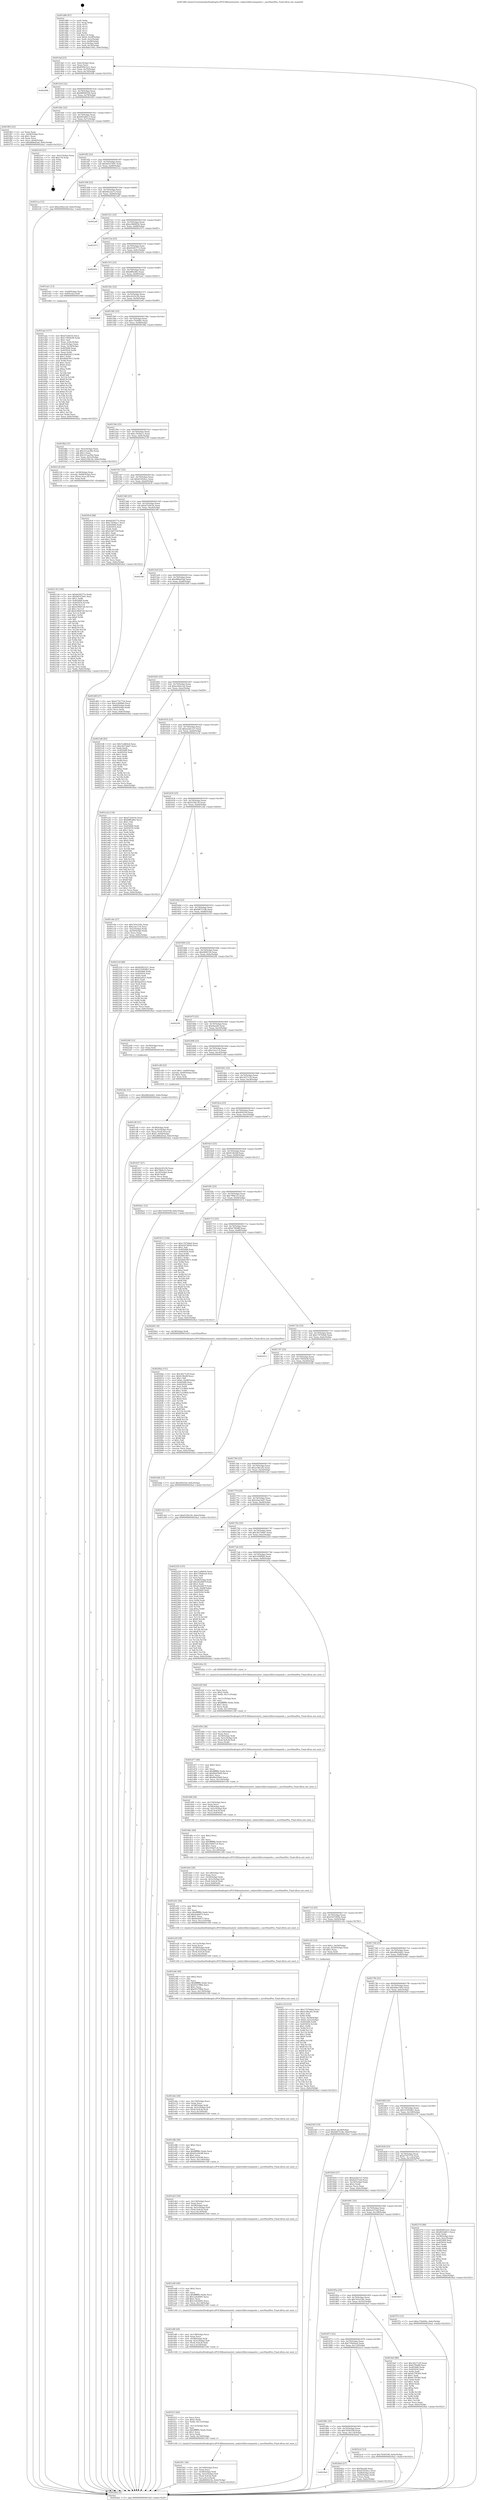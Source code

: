 digraph "0x401480" {
  label = "0x401480 (/mnt/c/Users/mathe/Desktop/tcc/POCII/binaries/extr_radare2librcorepanels.c_savePanelPos_Final-ollvm.out::main(0))"
  labelloc = "t"
  node[shape=record]

  Entry [label="",width=0.3,height=0.3,shape=circle,fillcolor=black,style=filled]
  "0x4014af" [label="{
     0x4014af [23]\l
     | [instrs]\l
     &nbsp;&nbsp;0x4014af \<+3\>: mov -0x6c(%rbp),%eax\l
     &nbsp;&nbsp;0x4014b2 \<+2\>: mov %eax,%ecx\l
     &nbsp;&nbsp;0x4014b4 \<+6\>: sub $0x85843221,%ecx\l
     &nbsp;&nbsp;0x4014ba \<+3\>: mov %eax,-0x70(%rbp)\l
     &nbsp;&nbsp;0x4014bd \<+3\>: mov %ecx,-0x74(%rbp)\l
     &nbsp;&nbsp;0x4014c0 \<+6\>: je 000000000040249b \<main+0x101b\>\l
  }"]
  "0x40249b" [label="{
     0x40249b\l
  }", style=dashed]
  "0x4014c6" [label="{
     0x4014c6 [22]\l
     | [instrs]\l
     &nbsp;&nbsp;0x4014c6 \<+5\>: jmp 00000000004014cb \<main+0x4b\>\l
     &nbsp;&nbsp;0x4014cb \<+3\>: mov -0x70(%rbp),%eax\l
     &nbsp;&nbsp;0x4014ce \<+5\>: sub $0x8809425b,%eax\l
     &nbsp;&nbsp;0x4014d3 \<+3\>: mov %eax,-0x78(%rbp)\l
     &nbsp;&nbsp;0x4014d6 \<+6\>: je 0000000000401f65 \<main+0xae5\>\l
  }"]
  Exit [label="",width=0.3,height=0.3,shape=circle,fillcolor=black,style=filled,peripheries=2]
  "0x401f65" [label="{
     0x401f65 [25]\l
     | [instrs]\l
     &nbsp;&nbsp;0x401f65 \<+2\>: xor %eax,%eax\l
     &nbsp;&nbsp;0x401f67 \<+3\>: mov -0x64(%rbp),%ecx\l
     &nbsp;&nbsp;0x401f6a \<+3\>: sub $0x1,%eax\l
     &nbsp;&nbsp;0x401f6d \<+2\>: sub %eax,%ecx\l
     &nbsp;&nbsp;0x401f6f \<+3\>: mov %ecx,-0x64(%rbp)\l
     &nbsp;&nbsp;0x401f72 \<+7\>: movl $0xd88ed5ad,-0x6c(%rbp)\l
     &nbsp;&nbsp;0x401f79 \<+5\>: jmp 00000000004024a2 \<main+0x1022\>\l
  }"]
  "0x4014dc" [label="{
     0x4014dc [22]\l
     | [instrs]\l
     &nbsp;&nbsp;0x4014dc \<+5\>: jmp 00000000004014e1 \<main+0x61\>\l
     &nbsp;&nbsp;0x4014e1 \<+3\>: mov -0x70(%rbp),%eax\l
     &nbsp;&nbsp;0x4014e4 \<+5\>: sub $0x8f1bd613,%eax\l
     &nbsp;&nbsp;0x4014e9 \<+3\>: mov %eax,-0x7c(%rbp)\l
     &nbsp;&nbsp;0x4014ec \<+6\>: je 00000000004023c9 \<main+0xf49\>\l
  }"]
  "0x4022dc" [label="{
     0x4022dc [12]\l
     | [instrs]\l
     &nbsp;&nbsp;0x4022dc \<+7\>: movl $0x48b2b461,-0x6c(%rbp)\l
     &nbsp;&nbsp;0x4022e3 \<+5\>: jmp 00000000004024a2 \<main+0x1022\>\l
  }"]
  "0x4023c9" [label="{
     0x4023c9 [21]\l
     | [instrs]\l
     &nbsp;&nbsp;0x4023c9 \<+3\>: mov -0x2c(%rbp),%eax\l
     &nbsp;&nbsp;0x4023cc \<+7\>: add $0x118,%rsp\l
     &nbsp;&nbsp;0x4023d3 \<+1\>: pop %rbx\l
     &nbsp;&nbsp;0x4023d4 \<+2\>: pop %r12\l
     &nbsp;&nbsp;0x4023d6 \<+2\>: pop %r13\l
     &nbsp;&nbsp;0x4023d8 \<+2\>: pop %r14\l
     &nbsp;&nbsp;0x4023da \<+2\>: pop %r15\l
     &nbsp;&nbsp;0x4023dc \<+1\>: pop %rbp\l
     &nbsp;&nbsp;0x4023dd \<+1\>: ret\l
  }"]
  "0x4014f2" [label="{
     0x4014f2 [22]\l
     | [instrs]\l
     &nbsp;&nbsp;0x4014f2 \<+5\>: jmp 00000000004014f7 \<main+0x77\>\l
     &nbsp;&nbsp;0x4014f7 \<+3\>: mov -0x70(%rbp),%eax\l
     &nbsp;&nbsp;0x4014fa \<+5\>: sub $0x9d167b91,%eax\l
     &nbsp;&nbsp;0x4014ff \<+3\>: mov %eax,-0x80(%rbp)\l
     &nbsp;&nbsp;0x401502 \<+6\>: je 00000000004021ca \<main+0xd4a\>\l
  }"]
  "0x402134" [label="{
     0x402134 [150]\l
     | [instrs]\l
     &nbsp;&nbsp;0x402134 \<+5\>: mov $0xb028377e,%edx\l
     &nbsp;&nbsp;0x402139 \<+5\>: mov $0x9d167b91,%esi\l
     &nbsp;&nbsp;0x40213e \<+3\>: mov $0x1,%r8b\l
     &nbsp;&nbsp;0x402141 \<+8\>: mov 0x405068,%r9d\l
     &nbsp;&nbsp;0x402149 \<+8\>: mov 0x405054,%r10d\l
     &nbsp;&nbsp;0x402151 \<+3\>: mov %r9d,%r11d\l
     &nbsp;&nbsp;0x402154 \<+7\>: sub $0x439687a0,%r11d\l
     &nbsp;&nbsp;0x40215b \<+4\>: sub $0x1,%r11d\l
     &nbsp;&nbsp;0x40215f \<+7\>: add $0x439687a0,%r11d\l
     &nbsp;&nbsp;0x402166 \<+4\>: imul %r11d,%r9d\l
     &nbsp;&nbsp;0x40216a \<+4\>: and $0x1,%r9d\l
     &nbsp;&nbsp;0x40216e \<+4\>: cmp $0x0,%r9d\l
     &nbsp;&nbsp;0x402172 \<+3\>: sete %bl\l
     &nbsp;&nbsp;0x402175 \<+4\>: cmp $0xa,%r10d\l
     &nbsp;&nbsp;0x402179 \<+4\>: setl %r14b\l
     &nbsp;&nbsp;0x40217d \<+3\>: mov %bl,%r15b\l
     &nbsp;&nbsp;0x402180 \<+4\>: xor $0xff,%r15b\l
     &nbsp;&nbsp;0x402184 \<+3\>: mov %r14b,%r12b\l
     &nbsp;&nbsp;0x402187 \<+4\>: xor $0xff,%r12b\l
     &nbsp;&nbsp;0x40218b \<+4\>: xor $0x0,%r8b\l
     &nbsp;&nbsp;0x40218f \<+3\>: mov %r15b,%r13b\l
     &nbsp;&nbsp;0x402192 \<+4\>: and $0x0,%r13b\l
     &nbsp;&nbsp;0x402196 \<+3\>: and %r8b,%bl\l
     &nbsp;&nbsp;0x402199 \<+3\>: mov %r12b,%al\l
     &nbsp;&nbsp;0x40219c \<+2\>: and $0x0,%al\l
     &nbsp;&nbsp;0x40219e \<+3\>: and %r8b,%r14b\l
     &nbsp;&nbsp;0x4021a1 \<+3\>: or %bl,%r13b\l
     &nbsp;&nbsp;0x4021a4 \<+3\>: or %r14b,%al\l
     &nbsp;&nbsp;0x4021a7 \<+3\>: xor %al,%r13b\l
     &nbsp;&nbsp;0x4021aa \<+3\>: or %r12b,%r15b\l
     &nbsp;&nbsp;0x4021ad \<+4\>: xor $0xff,%r15b\l
     &nbsp;&nbsp;0x4021b1 \<+4\>: or $0x0,%r8b\l
     &nbsp;&nbsp;0x4021b5 \<+3\>: and %r8b,%r15b\l
     &nbsp;&nbsp;0x4021b8 \<+3\>: or %r15b,%r13b\l
     &nbsp;&nbsp;0x4021bb \<+4\>: test $0x1,%r13b\l
     &nbsp;&nbsp;0x4021bf \<+3\>: cmovne %esi,%edx\l
     &nbsp;&nbsp;0x4021c2 \<+3\>: mov %edx,-0x6c(%rbp)\l
     &nbsp;&nbsp;0x4021c5 \<+5\>: jmp 00000000004024a2 \<main+0x1022\>\l
  }"]
  "0x4021ca" [label="{
     0x4021ca [12]\l
     | [instrs]\l
     &nbsp;&nbsp;0x4021ca \<+7\>: movl $0xe260a1a0,-0x6c(%rbp)\l
     &nbsp;&nbsp;0x4021d1 \<+5\>: jmp 00000000004024a2 \<main+0x1022\>\l
  }"]
  "0x401508" [label="{
     0x401508 [25]\l
     | [instrs]\l
     &nbsp;&nbsp;0x401508 \<+5\>: jmp 000000000040150d \<main+0x8d\>\l
     &nbsp;&nbsp;0x40150d \<+3\>: mov -0x70(%rbp),%eax\l
     &nbsp;&nbsp;0x401510 \<+5\>: sub $0x9dc2ae72,%eax\l
     &nbsp;&nbsp;0x401515 \<+6\>: mov %eax,-0x84(%rbp)\l
     &nbsp;&nbsp;0x40151b \<+6\>: je 0000000000401a0f \<main+0x58f\>\l
  }"]
  "0x4018a5" [label="{
     0x4018a5\l
  }", style=dashed]
  "0x401a0f" [label="{
     0x401a0f\l
  }", style=dashed]
  "0x401521" [label="{
     0x401521 [25]\l
     | [instrs]\l
     &nbsp;&nbsp;0x401521 \<+5\>: jmp 0000000000401526 \<main+0xa6\>\l
     &nbsp;&nbsp;0x401526 \<+3\>: mov -0x70(%rbp),%eax\l
     &nbsp;&nbsp;0x401529 \<+5\>: sub $0xa386895d,%eax\l
     &nbsp;&nbsp;0x40152e \<+6\>: mov %eax,-0x88(%rbp)\l
     &nbsp;&nbsp;0x401534 \<+6\>: je 0000000000401973 \<main+0x4f3\>\l
  }"]
  "0x4020ad" [label="{
     0x4020ad [27]\l
     | [instrs]\l
     &nbsp;&nbsp;0x4020ad \<+5\>: mov $0xf4aa48,%eax\l
     &nbsp;&nbsp;0x4020b2 \<+5\>: mov $0xd3302bcc,%ecx\l
     &nbsp;&nbsp;0x4020b7 \<+3\>: mov -0x68(%rbp),%edx\l
     &nbsp;&nbsp;0x4020ba \<+3\>: cmp -0x50(%rbp),%edx\l
     &nbsp;&nbsp;0x4020bd \<+3\>: cmovl %ecx,%eax\l
     &nbsp;&nbsp;0x4020c0 \<+3\>: mov %eax,-0x6c(%rbp)\l
     &nbsp;&nbsp;0x4020c3 \<+5\>: jmp 00000000004024a2 \<main+0x1022\>\l
  }"]
  "0x401973" [label="{
     0x401973\l
  }", style=dashed]
  "0x40153a" [label="{
     0x40153a [25]\l
     | [instrs]\l
     &nbsp;&nbsp;0x40153a \<+5\>: jmp 000000000040153f \<main+0xbf\>\l
     &nbsp;&nbsp;0x40153f \<+3\>: mov -0x70(%rbp),%eax\l
     &nbsp;&nbsp;0x401542 \<+5\>: sub $0xb028377e,%eax\l
     &nbsp;&nbsp;0x401547 \<+6\>: mov %eax,-0x8c(%rbp)\l
     &nbsp;&nbsp;0x40154d \<+6\>: je 000000000040245c \<main+0xfdc\>\l
  }"]
  "0x40188c" [label="{
     0x40188c [25]\l
     | [instrs]\l
     &nbsp;&nbsp;0x40188c \<+5\>: jmp 0000000000401891 \<main+0x411\>\l
     &nbsp;&nbsp;0x401891 \<+3\>: mov -0x70(%rbp),%eax\l
     &nbsp;&nbsp;0x401894 \<+5\>: sub $0x7b56559f,%eax\l
     &nbsp;&nbsp;0x401899 \<+6\>: mov %eax,-0x114(%rbp)\l
     &nbsp;&nbsp;0x40189f \<+6\>: je 00000000004020ad \<main+0xc2d\>\l
  }"]
  "0x40245c" [label="{
     0x40245c\l
  }", style=dashed]
  "0x401553" [label="{
     0x401553 [25]\l
     | [instrs]\l
     &nbsp;&nbsp;0x401553 \<+5\>: jmp 0000000000401558 \<main+0xd8\>\l
     &nbsp;&nbsp;0x401558 \<+3\>: mov -0x70(%rbp),%eax\l
     &nbsp;&nbsp;0x40155b \<+5\>: sub $0xbff9cd82,%eax\l
     &nbsp;&nbsp;0x401560 \<+6\>: mov %eax,-0x90(%rbp)\l
     &nbsp;&nbsp;0x401566 \<+6\>: je 0000000000401aa1 \<main+0x621\>\l
  }"]
  "0x4022c4" [label="{
     0x4022c4 [12]\l
     | [instrs]\l
     &nbsp;&nbsp;0x4022c4 \<+7\>: movl $0x7b56559f,-0x6c(%rbp)\l
     &nbsp;&nbsp;0x4022cb \<+5\>: jmp 00000000004024a2 \<main+0x1022\>\l
  }"]
  "0x401aa1" [label="{
     0x401aa1 [13]\l
     | [instrs]\l
     &nbsp;&nbsp;0x401aa1 \<+4\>: mov -0x48(%rbp),%rax\l
     &nbsp;&nbsp;0x401aa5 \<+4\>: mov 0x8(%rax),%rdi\l
     &nbsp;&nbsp;0x401aa9 \<+5\>: call 0000000000401060 \<atoi@plt\>\l
     | [calls]\l
     &nbsp;&nbsp;0x401060 \{1\} (unknown)\l
  }"]
  "0x40156c" [label="{
     0x40156c [25]\l
     | [instrs]\l
     &nbsp;&nbsp;0x40156c \<+5\>: jmp 0000000000401571 \<main+0xf1\>\l
     &nbsp;&nbsp;0x401571 \<+3\>: mov -0x70(%rbp),%eax\l
     &nbsp;&nbsp;0x401574 \<+5\>: sub $0xc6c45c5b,%eax\l
     &nbsp;&nbsp;0x401579 \<+6\>: mov %eax,-0x94(%rbp)\l
     &nbsp;&nbsp;0x40157f \<+6\>: je 00000000004022e8 \<main+0xe68\>\l
  }"]
  "0x40200a" [label="{
     0x40200a [151]\l
     | [instrs]\l
     &nbsp;&nbsp;0x40200a \<+5\>: mov $0x3427129,%eax\l
     &nbsp;&nbsp;0x40200f \<+5\>: mov $0x614b26f,%ecx\l
     &nbsp;&nbsp;0x402014 \<+2\>: mov $0x1,%dl\l
     &nbsp;&nbsp;0x402016 \<+7\>: movl $0x0,-0x68(%rbp)\l
     &nbsp;&nbsp;0x40201d \<+7\>: mov 0x405068,%esi\l
     &nbsp;&nbsp;0x402024 \<+8\>: mov 0x405054,%r8d\l
     &nbsp;&nbsp;0x40202c \<+3\>: mov %esi,%r9d\l
     &nbsp;&nbsp;0x40202f \<+7\>: sub $0x7c2cf8eb,%r9d\l
     &nbsp;&nbsp;0x402036 \<+4\>: sub $0x1,%r9d\l
     &nbsp;&nbsp;0x40203a \<+7\>: add $0x7c2cf8eb,%r9d\l
     &nbsp;&nbsp;0x402041 \<+4\>: imul %r9d,%esi\l
     &nbsp;&nbsp;0x402045 \<+3\>: and $0x1,%esi\l
     &nbsp;&nbsp;0x402048 \<+3\>: cmp $0x0,%esi\l
     &nbsp;&nbsp;0x40204b \<+4\>: sete %r10b\l
     &nbsp;&nbsp;0x40204f \<+4\>: cmp $0xa,%r8d\l
     &nbsp;&nbsp;0x402053 \<+4\>: setl %r11b\l
     &nbsp;&nbsp;0x402057 \<+3\>: mov %r10b,%bl\l
     &nbsp;&nbsp;0x40205a \<+3\>: xor $0xff,%bl\l
     &nbsp;&nbsp;0x40205d \<+3\>: mov %r11b,%r14b\l
     &nbsp;&nbsp;0x402060 \<+4\>: xor $0xff,%r14b\l
     &nbsp;&nbsp;0x402064 \<+3\>: xor $0x1,%dl\l
     &nbsp;&nbsp;0x402067 \<+3\>: mov %bl,%r15b\l
     &nbsp;&nbsp;0x40206a \<+4\>: and $0xff,%r15b\l
     &nbsp;&nbsp;0x40206e \<+3\>: and %dl,%r10b\l
     &nbsp;&nbsp;0x402071 \<+3\>: mov %r14b,%r12b\l
     &nbsp;&nbsp;0x402074 \<+4\>: and $0xff,%r12b\l
     &nbsp;&nbsp;0x402078 \<+3\>: and %dl,%r11b\l
     &nbsp;&nbsp;0x40207b \<+3\>: or %r10b,%r15b\l
     &nbsp;&nbsp;0x40207e \<+3\>: or %r11b,%r12b\l
     &nbsp;&nbsp;0x402081 \<+3\>: xor %r12b,%r15b\l
     &nbsp;&nbsp;0x402084 \<+3\>: or %r14b,%bl\l
     &nbsp;&nbsp;0x402087 \<+3\>: xor $0xff,%bl\l
     &nbsp;&nbsp;0x40208a \<+3\>: or $0x1,%dl\l
     &nbsp;&nbsp;0x40208d \<+2\>: and %dl,%bl\l
     &nbsp;&nbsp;0x40208f \<+3\>: or %bl,%r15b\l
     &nbsp;&nbsp;0x402092 \<+4\>: test $0x1,%r15b\l
     &nbsp;&nbsp;0x402096 \<+3\>: cmovne %ecx,%eax\l
     &nbsp;&nbsp;0x402099 \<+3\>: mov %eax,-0x6c(%rbp)\l
     &nbsp;&nbsp;0x40209c \<+5\>: jmp 00000000004024a2 \<main+0x1022\>\l
  }"]
  "0x4022e8" [label="{
     0x4022e8\l
  }", style=dashed]
  "0x401585" [label="{
     0x401585 [25]\l
     | [instrs]\l
     &nbsp;&nbsp;0x401585 \<+5\>: jmp 000000000040158a \<main+0x10a\>\l
     &nbsp;&nbsp;0x40158a \<+3\>: mov -0x70(%rbp),%eax\l
     &nbsp;&nbsp;0x40158d \<+5\>: sub $0xc75b490c,%eax\l
     &nbsp;&nbsp;0x401592 \<+6\>: mov %eax,-0x98(%rbp)\l
     &nbsp;&nbsp;0x401598 \<+6\>: je 0000000000401f8a \<main+0xb0a\>\l
  }"]
  "0x401873" [label="{
     0x401873 [25]\l
     | [instrs]\l
     &nbsp;&nbsp;0x401873 \<+5\>: jmp 0000000000401878 \<main+0x3f8\>\l
     &nbsp;&nbsp;0x401878 \<+3\>: mov -0x70(%rbp),%eax\l
     &nbsp;&nbsp;0x40187b \<+5\>: sub $0x759e0ea4,%eax\l
     &nbsp;&nbsp;0x401880 \<+6\>: mov %eax,-0x110(%rbp)\l
     &nbsp;&nbsp;0x401886 \<+6\>: je 00000000004022c4 \<main+0xe44\>\l
  }"]
  "0x401f8a" [label="{
     0x401f8a [31]\l
     | [instrs]\l
     &nbsp;&nbsp;0x401f8a \<+3\>: mov -0x5c(%rbp),%eax\l
     &nbsp;&nbsp;0x401f8d \<+5\>: sub $0x321aa39a,%eax\l
     &nbsp;&nbsp;0x401f92 \<+3\>: add $0x1,%eax\l
     &nbsp;&nbsp;0x401f95 \<+5\>: add $0x321aa39a,%eax\l
     &nbsp;&nbsp;0x401f9a \<+3\>: mov %eax,-0x5c(%rbp)\l
     &nbsp;&nbsp;0x401f9d \<+7\>: movl $0xf1f36c30,-0x6c(%rbp)\l
     &nbsp;&nbsp;0x401fa4 \<+5\>: jmp 00000000004024a2 \<main+0x1022\>\l
  }"]
  "0x40159e" [label="{
     0x40159e [25]\l
     | [instrs]\l
     &nbsp;&nbsp;0x40159e \<+5\>: jmp 00000000004015a3 \<main+0x123\>\l
     &nbsp;&nbsp;0x4015a3 \<+3\>: mov -0x70(%rbp),%eax\l
     &nbsp;&nbsp;0x4015a6 \<+5\>: sub $0xc7b56ac1,%eax\l
     &nbsp;&nbsp;0x4015ab \<+6\>: mov %eax,-0x9c(%rbp)\l
     &nbsp;&nbsp;0x4015b1 \<+6\>: je 0000000000402120 \<main+0xca0\>\l
  }"]
  "0x401fa9" [label="{
     0x401fa9 [88]\l
     | [instrs]\l
     &nbsp;&nbsp;0x401fa9 \<+5\>: mov $0x3427129,%eax\l
     &nbsp;&nbsp;0x401fae \<+5\>: mov $0xb790d8f,%ecx\l
     &nbsp;&nbsp;0x401fb3 \<+7\>: mov 0x405068,%edx\l
     &nbsp;&nbsp;0x401fba \<+7\>: mov 0x405054,%esi\l
     &nbsp;&nbsp;0x401fc1 \<+2\>: mov %edx,%edi\l
     &nbsp;&nbsp;0x401fc3 \<+6\>: add $0x6c7f43b4,%edi\l
     &nbsp;&nbsp;0x401fc9 \<+3\>: sub $0x1,%edi\l
     &nbsp;&nbsp;0x401fcc \<+6\>: sub $0x6c7f43b4,%edi\l
     &nbsp;&nbsp;0x401fd2 \<+3\>: imul %edi,%edx\l
     &nbsp;&nbsp;0x401fd5 \<+3\>: and $0x1,%edx\l
     &nbsp;&nbsp;0x401fd8 \<+3\>: cmp $0x0,%edx\l
     &nbsp;&nbsp;0x401fdb \<+4\>: sete %r8b\l
     &nbsp;&nbsp;0x401fdf \<+3\>: cmp $0xa,%esi\l
     &nbsp;&nbsp;0x401fe2 \<+4\>: setl %r9b\l
     &nbsp;&nbsp;0x401fe6 \<+3\>: mov %r8b,%r10b\l
     &nbsp;&nbsp;0x401fe9 \<+3\>: and %r9b,%r10b\l
     &nbsp;&nbsp;0x401fec \<+3\>: xor %r9b,%r8b\l
     &nbsp;&nbsp;0x401fef \<+3\>: or %r8b,%r10b\l
     &nbsp;&nbsp;0x401ff2 \<+4\>: test $0x1,%r10b\l
     &nbsp;&nbsp;0x401ff6 \<+3\>: cmovne %ecx,%eax\l
     &nbsp;&nbsp;0x401ff9 \<+3\>: mov %eax,-0x6c(%rbp)\l
     &nbsp;&nbsp;0x401ffc \<+5\>: jmp 00000000004024a2 \<main+0x1022\>\l
  }"]
  "0x402120" [label="{
     0x402120 [20]\l
     | [instrs]\l
     &nbsp;&nbsp;0x402120 \<+4\>: mov -0x58(%rbp),%rax\l
     &nbsp;&nbsp;0x402124 \<+4\>: movslq -0x68(%rbp),%rcx\l
     &nbsp;&nbsp;0x402128 \<+4\>: mov (%rax,%rcx,8),%rax\l
     &nbsp;&nbsp;0x40212c \<+3\>: mov %rax,%rdi\l
     &nbsp;&nbsp;0x40212f \<+5\>: call 0000000000401030 \<free@plt\>\l
     | [calls]\l
     &nbsp;&nbsp;0x401030 \{1\} (unknown)\l
  }"]
  "0x4015b7" [label="{
     0x4015b7 [25]\l
     | [instrs]\l
     &nbsp;&nbsp;0x4015b7 \<+5\>: jmp 00000000004015bc \<main+0x13c\>\l
     &nbsp;&nbsp;0x4015bc \<+3\>: mov -0x70(%rbp),%eax\l
     &nbsp;&nbsp;0x4015bf \<+5\>: sub $0xd3302bcc,%eax\l
     &nbsp;&nbsp;0x4015c4 \<+6\>: mov %eax,-0xa0(%rbp)\l
     &nbsp;&nbsp;0x4015ca \<+6\>: je 00000000004020c8 \<main+0xc48\>\l
  }"]
  "0x40185a" [label="{
     0x40185a [25]\l
     | [instrs]\l
     &nbsp;&nbsp;0x40185a \<+5\>: jmp 000000000040185f \<main+0x3df\>\l
     &nbsp;&nbsp;0x40185f \<+3\>: mov -0x70(%rbp),%eax\l
     &nbsp;&nbsp;0x401862 \<+5\>: sub $0x745e326c,%eax\l
     &nbsp;&nbsp;0x401867 \<+6\>: mov %eax,-0x10c(%rbp)\l
     &nbsp;&nbsp;0x40186d \<+6\>: je 0000000000401fa9 \<main+0xb29\>\l
  }"]
  "0x4020c8" [label="{
     0x4020c8 [88]\l
     | [instrs]\l
     &nbsp;&nbsp;0x4020c8 \<+5\>: mov $0xb028377e,%eax\l
     &nbsp;&nbsp;0x4020cd \<+5\>: mov $0xc7b56ac1,%ecx\l
     &nbsp;&nbsp;0x4020d2 \<+7\>: mov 0x405068,%edx\l
     &nbsp;&nbsp;0x4020d9 \<+7\>: mov 0x405054,%esi\l
     &nbsp;&nbsp;0x4020e0 \<+2\>: mov %edx,%edi\l
     &nbsp;&nbsp;0x4020e2 \<+6\>: sub $0x2cb8710f,%edi\l
     &nbsp;&nbsp;0x4020e8 \<+3\>: sub $0x1,%edi\l
     &nbsp;&nbsp;0x4020eb \<+6\>: add $0x2cb8710f,%edi\l
     &nbsp;&nbsp;0x4020f1 \<+3\>: imul %edi,%edx\l
     &nbsp;&nbsp;0x4020f4 \<+3\>: and $0x1,%edx\l
     &nbsp;&nbsp;0x4020f7 \<+3\>: cmp $0x0,%edx\l
     &nbsp;&nbsp;0x4020fa \<+4\>: sete %r8b\l
     &nbsp;&nbsp;0x4020fe \<+3\>: cmp $0xa,%esi\l
     &nbsp;&nbsp;0x402101 \<+4\>: setl %r9b\l
     &nbsp;&nbsp;0x402105 \<+3\>: mov %r8b,%r10b\l
     &nbsp;&nbsp;0x402108 \<+3\>: and %r9b,%r10b\l
     &nbsp;&nbsp;0x40210b \<+3\>: xor %r9b,%r8b\l
     &nbsp;&nbsp;0x40210e \<+3\>: or %r8b,%r10b\l
     &nbsp;&nbsp;0x402111 \<+4\>: test $0x1,%r10b\l
     &nbsp;&nbsp;0x402115 \<+3\>: cmovne %ecx,%eax\l
     &nbsp;&nbsp;0x402118 \<+3\>: mov %eax,-0x6c(%rbp)\l
     &nbsp;&nbsp;0x40211b \<+5\>: jmp 00000000004024a2 \<main+0x1022\>\l
  }"]
  "0x4015d0" [label="{
     0x4015d0 [25]\l
     | [instrs]\l
     &nbsp;&nbsp;0x4015d0 \<+5\>: jmp 00000000004015d5 \<main+0x155\>\l
     &nbsp;&nbsp;0x4015d5 \<+3\>: mov -0x70(%rbp),%eax\l
     &nbsp;&nbsp;0x4015d8 \<+5\>: sub $0xd72d41fe,%eax\l
     &nbsp;&nbsp;0x4015dd \<+6\>: mov %eax,-0xa4(%rbp)\l
     &nbsp;&nbsp;0x4015e3 \<+6\>: je 00000000004023f6 \<main+0xf76\>\l
  }"]
  "0x4018e3" [label="{
     0x4018e3\l
  }", style=dashed]
  "0x4023f6" [label="{
     0x4023f6\l
  }", style=dashed]
  "0x4015e9" [label="{
     0x4015e9 [25]\l
     | [instrs]\l
     &nbsp;&nbsp;0x4015e9 \<+5\>: jmp 00000000004015ee \<main+0x16e\>\l
     &nbsp;&nbsp;0x4015ee \<+3\>: mov -0x70(%rbp),%eax\l
     &nbsp;&nbsp;0x4015f1 \<+5\>: sub $0xd88ed5ad,%eax\l
     &nbsp;&nbsp;0x4015f6 \<+6\>: mov %eax,-0xa8(%rbp)\l
     &nbsp;&nbsp;0x4015fc \<+6\>: je 0000000000401d0f \<main+0x88f\>\l
  }"]
  "0x401841" [label="{
     0x401841 [25]\l
     | [instrs]\l
     &nbsp;&nbsp;0x401841 \<+5\>: jmp 0000000000401846 \<main+0x3c6\>\l
     &nbsp;&nbsp;0x401846 \<+3\>: mov -0x70(%rbp),%eax\l
     &nbsp;&nbsp;0x401849 \<+5\>: sub $0x6a557eef,%eax\l
     &nbsp;&nbsp;0x40184e \<+6\>: mov %eax,-0x108(%rbp)\l
     &nbsp;&nbsp;0x401854 \<+6\>: je 00000000004018e3 \<main+0x463\>\l
  }"]
  "0x401d0f" [label="{
     0x401d0f [27]\l
     | [instrs]\l
     &nbsp;&nbsp;0x401d0f \<+5\>: mov $0x677b7718,%eax\l
     &nbsp;&nbsp;0x401d14 \<+5\>: mov $0x3cf0f9b9,%ecx\l
     &nbsp;&nbsp;0x401d19 \<+3\>: mov -0x64(%rbp),%edx\l
     &nbsp;&nbsp;0x401d1c \<+3\>: cmp -0x60(%rbp),%edx\l
     &nbsp;&nbsp;0x401d1f \<+3\>: cmovl %ecx,%eax\l
     &nbsp;&nbsp;0x401d22 \<+3\>: mov %eax,-0x6c(%rbp)\l
     &nbsp;&nbsp;0x401d25 \<+5\>: jmp 00000000004024a2 \<main+0x1022\>\l
  }"]
  "0x401602" [label="{
     0x401602 [25]\l
     | [instrs]\l
     &nbsp;&nbsp;0x401602 \<+5\>: jmp 0000000000401607 \<main+0x187\>\l
     &nbsp;&nbsp;0x401607 \<+3\>: mov -0x70(%rbp),%eax\l
     &nbsp;&nbsp;0x40160a \<+5\>: sub $0xe260a1a0,%eax\l
     &nbsp;&nbsp;0x40160f \<+6\>: mov %eax,-0xac(%rbp)\l
     &nbsp;&nbsp;0x401615 \<+6\>: je 00000000004021d6 \<main+0xd56\>\l
  }"]
  "0x401f7e" [label="{
     0x401f7e [12]\l
     | [instrs]\l
     &nbsp;&nbsp;0x401f7e \<+7\>: movl $0xc75b490c,-0x6c(%rbp)\l
     &nbsp;&nbsp;0x401f85 \<+5\>: jmp 00000000004024a2 \<main+0x1022\>\l
  }"]
  "0x4021d6" [label="{
     0x4021d6 [83]\l
     | [instrs]\l
     &nbsp;&nbsp;0x4021d6 \<+5\>: mov $0x7cafb0e4,%eax\l
     &nbsp;&nbsp;0x4021db \<+5\>: mov $0x3b27ddd7,%ecx\l
     &nbsp;&nbsp;0x4021e0 \<+2\>: xor %edx,%edx\l
     &nbsp;&nbsp;0x4021e2 \<+7\>: mov 0x405068,%esi\l
     &nbsp;&nbsp;0x4021e9 \<+7\>: mov 0x405054,%edi\l
     &nbsp;&nbsp;0x4021f0 \<+3\>: sub $0x1,%edx\l
     &nbsp;&nbsp;0x4021f3 \<+3\>: mov %esi,%r8d\l
     &nbsp;&nbsp;0x4021f6 \<+3\>: add %edx,%r8d\l
     &nbsp;&nbsp;0x4021f9 \<+4\>: imul %r8d,%esi\l
     &nbsp;&nbsp;0x4021fd \<+3\>: and $0x1,%esi\l
     &nbsp;&nbsp;0x402200 \<+3\>: cmp $0x0,%esi\l
     &nbsp;&nbsp;0x402203 \<+4\>: sete %r9b\l
     &nbsp;&nbsp;0x402207 \<+3\>: cmp $0xa,%edi\l
     &nbsp;&nbsp;0x40220a \<+4\>: setl %r10b\l
     &nbsp;&nbsp;0x40220e \<+3\>: mov %r9b,%r11b\l
     &nbsp;&nbsp;0x402211 \<+3\>: and %r10b,%r11b\l
     &nbsp;&nbsp;0x402214 \<+3\>: xor %r10b,%r9b\l
     &nbsp;&nbsp;0x402217 \<+3\>: or %r9b,%r11b\l
     &nbsp;&nbsp;0x40221a \<+4\>: test $0x1,%r11b\l
     &nbsp;&nbsp;0x40221e \<+3\>: cmovne %ecx,%eax\l
     &nbsp;&nbsp;0x402221 \<+3\>: mov %eax,-0x6c(%rbp)\l
     &nbsp;&nbsp;0x402224 \<+5\>: jmp 00000000004024a2 \<main+0x1022\>\l
  }"]
  "0x40161b" [label="{
     0x40161b [25]\l
     | [instrs]\l
     &nbsp;&nbsp;0x40161b \<+5\>: jmp 0000000000401620 \<main+0x1a0\>\l
     &nbsp;&nbsp;0x401620 \<+3\>: mov -0x70(%rbp),%eax\l
     &nbsp;&nbsp;0x401623 \<+5\>: sub $0xea20c1a7,%eax\l
     &nbsp;&nbsp;0x401628 \<+6\>: mov %eax,-0xb0(%rbp)\l
     &nbsp;&nbsp;0x40162e \<+6\>: je 0000000000401a1b \<main+0x59b\>\l
  }"]
  "0x401828" [label="{
     0x401828 [25]\l
     | [instrs]\l
     &nbsp;&nbsp;0x401828 \<+5\>: jmp 000000000040182d \<main+0x3ad\>\l
     &nbsp;&nbsp;0x40182d \<+3\>: mov -0x70(%rbp),%eax\l
     &nbsp;&nbsp;0x401830 \<+5\>: sub $0x677b7718,%eax\l
     &nbsp;&nbsp;0x401835 \<+6\>: mov %eax,-0x104(%rbp)\l
     &nbsp;&nbsp;0x40183b \<+6\>: je 0000000000401f7e \<main+0xafe\>\l
  }"]
  "0x401a1b" [label="{
     0x401a1b [134]\l
     | [instrs]\l
     &nbsp;&nbsp;0x401a1b \<+5\>: mov $0xd72d41fe,%eax\l
     &nbsp;&nbsp;0x401a20 \<+5\>: mov $0xbff9cd82,%ecx\l
     &nbsp;&nbsp;0x401a25 \<+2\>: mov $0x1,%dl\l
     &nbsp;&nbsp;0x401a27 \<+2\>: xor %esi,%esi\l
     &nbsp;&nbsp;0x401a29 \<+7\>: mov 0x405068,%edi\l
     &nbsp;&nbsp;0x401a30 \<+8\>: mov 0x405054,%r8d\l
     &nbsp;&nbsp;0x401a38 \<+3\>: sub $0x1,%esi\l
     &nbsp;&nbsp;0x401a3b \<+3\>: mov %edi,%r9d\l
     &nbsp;&nbsp;0x401a3e \<+3\>: add %esi,%r9d\l
     &nbsp;&nbsp;0x401a41 \<+4\>: imul %r9d,%edi\l
     &nbsp;&nbsp;0x401a45 \<+3\>: and $0x1,%edi\l
     &nbsp;&nbsp;0x401a48 \<+3\>: cmp $0x0,%edi\l
     &nbsp;&nbsp;0x401a4b \<+4\>: sete %r10b\l
     &nbsp;&nbsp;0x401a4f \<+4\>: cmp $0xa,%r8d\l
     &nbsp;&nbsp;0x401a53 \<+4\>: setl %r11b\l
     &nbsp;&nbsp;0x401a57 \<+3\>: mov %r10b,%bl\l
     &nbsp;&nbsp;0x401a5a \<+3\>: xor $0xff,%bl\l
     &nbsp;&nbsp;0x401a5d \<+3\>: mov %r11b,%r14b\l
     &nbsp;&nbsp;0x401a60 \<+4\>: xor $0xff,%r14b\l
     &nbsp;&nbsp;0x401a64 \<+3\>: xor $0x0,%dl\l
     &nbsp;&nbsp;0x401a67 \<+3\>: mov %bl,%r15b\l
     &nbsp;&nbsp;0x401a6a \<+4\>: and $0x0,%r15b\l
     &nbsp;&nbsp;0x401a6e \<+3\>: and %dl,%r10b\l
     &nbsp;&nbsp;0x401a71 \<+3\>: mov %r14b,%r12b\l
     &nbsp;&nbsp;0x401a74 \<+4\>: and $0x0,%r12b\l
     &nbsp;&nbsp;0x401a78 \<+3\>: and %dl,%r11b\l
     &nbsp;&nbsp;0x401a7b \<+3\>: or %r10b,%r15b\l
     &nbsp;&nbsp;0x401a7e \<+3\>: or %r11b,%r12b\l
     &nbsp;&nbsp;0x401a81 \<+3\>: xor %r12b,%r15b\l
     &nbsp;&nbsp;0x401a84 \<+3\>: or %r14b,%bl\l
     &nbsp;&nbsp;0x401a87 \<+3\>: xor $0xff,%bl\l
     &nbsp;&nbsp;0x401a8a \<+3\>: or $0x0,%dl\l
     &nbsp;&nbsp;0x401a8d \<+2\>: and %dl,%bl\l
     &nbsp;&nbsp;0x401a8f \<+3\>: or %bl,%r15b\l
     &nbsp;&nbsp;0x401a92 \<+4\>: test $0x1,%r15b\l
     &nbsp;&nbsp;0x401a96 \<+3\>: cmovne %ecx,%eax\l
     &nbsp;&nbsp;0x401a99 \<+3\>: mov %eax,-0x6c(%rbp)\l
     &nbsp;&nbsp;0x401a9c \<+5\>: jmp 00000000004024a2 \<main+0x1022\>\l
  }"]
  "0x401634" [label="{
     0x401634 [25]\l
     | [instrs]\l
     &nbsp;&nbsp;0x401634 \<+5\>: jmp 0000000000401639 \<main+0x1b9\>\l
     &nbsp;&nbsp;0x401639 \<+3\>: mov -0x70(%rbp),%eax\l
     &nbsp;&nbsp;0x40163c \<+5\>: sub $0xf1f36c30,%eax\l
     &nbsp;&nbsp;0x401641 \<+6\>: mov %eax,-0xb4(%rbp)\l
     &nbsp;&nbsp;0x401647 \<+6\>: je 0000000000401cbe \<main+0x83e\>\l
  }"]
  "0x402370" [label="{
     0x402370 [89]\l
     | [instrs]\l
     &nbsp;&nbsp;0x402370 \<+5\>: mov $0x85843221,%eax\l
     &nbsp;&nbsp;0x402375 \<+5\>: mov $0x8f1bd613,%ecx\l
     &nbsp;&nbsp;0x40237a \<+2\>: xor %edx,%edx\l
     &nbsp;&nbsp;0x40237c \<+3\>: mov -0x38(%rbp),%esi\l
     &nbsp;&nbsp;0x40237f \<+3\>: mov %esi,-0x2c(%rbp)\l
     &nbsp;&nbsp;0x402382 \<+7\>: mov 0x405068,%esi\l
     &nbsp;&nbsp;0x402389 \<+7\>: mov 0x405054,%edi\l
     &nbsp;&nbsp;0x402390 \<+3\>: sub $0x1,%edx\l
     &nbsp;&nbsp;0x402393 \<+3\>: mov %esi,%r8d\l
     &nbsp;&nbsp;0x402396 \<+3\>: add %edx,%r8d\l
     &nbsp;&nbsp;0x402399 \<+4\>: imul %r8d,%esi\l
     &nbsp;&nbsp;0x40239d \<+3\>: and $0x1,%esi\l
     &nbsp;&nbsp;0x4023a0 \<+3\>: cmp $0x0,%esi\l
     &nbsp;&nbsp;0x4023a3 \<+4\>: sete %r9b\l
     &nbsp;&nbsp;0x4023a7 \<+3\>: cmp $0xa,%edi\l
     &nbsp;&nbsp;0x4023aa \<+4\>: setl %r10b\l
     &nbsp;&nbsp;0x4023ae \<+3\>: mov %r9b,%r11b\l
     &nbsp;&nbsp;0x4023b1 \<+3\>: and %r10b,%r11b\l
     &nbsp;&nbsp;0x4023b4 \<+3\>: xor %r10b,%r9b\l
     &nbsp;&nbsp;0x4023b7 \<+3\>: or %r9b,%r11b\l
     &nbsp;&nbsp;0x4023ba \<+4\>: test $0x1,%r11b\l
     &nbsp;&nbsp;0x4023be \<+3\>: cmovne %ecx,%eax\l
     &nbsp;&nbsp;0x4023c1 \<+3\>: mov %eax,-0x6c(%rbp)\l
     &nbsp;&nbsp;0x4023c4 \<+5\>: jmp 00000000004024a2 \<main+0x1022\>\l
  }"]
  "0x401cbe" [label="{
     0x401cbe [27]\l
     | [instrs]\l
     &nbsp;&nbsp;0x401cbe \<+5\>: mov $0x745e326c,%eax\l
     &nbsp;&nbsp;0x401cc3 \<+5\>: mov $0x23ec114,%ecx\l
     &nbsp;&nbsp;0x401cc8 \<+3\>: mov -0x5c(%rbp),%edx\l
     &nbsp;&nbsp;0x401ccb \<+3\>: cmp -0x50(%rbp),%edx\l
     &nbsp;&nbsp;0x401cce \<+3\>: cmovl %ecx,%eax\l
     &nbsp;&nbsp;0x401cd1 \<+3\>: mov %eax,-0x6c(%rbp)\l
     &nbsp;&nbsp;0x401cd4 \<+5\>: jmp 00000000004024a2 \<main+0x1022\>\l
  }"]
  "0x40164d" [label="{
     0x40164d [25]\l
     | [instrs]\l
     &nbsp;&nbsp;0x40164d \<+5\>: jmp 0000000000401652 \<main+0x1d2\>\l
     &nbsp;&nbsp;0x401652 \<+3\>: mov -0x70(%rbp),%eax\l
     &nbsp;&nbsp;0x401655 \<+5\>: sub $0xfd8751db,%eax\l
     &nbsp;&nbsp;0x40165a \<+6\>: mov %eax,-0xb8(%rbp)\l
     &nbsp;&nbsp;0x401660 \<+6\>: je 0000000000402318 \<main+0xe98\>\l
  }"]
  "0x401f41" [label="{
     0x401f41 [36]\l
     | [instrs]\l
     &nbsp;&nbsp;0x401f41 \<+6\>: mov -0x140(%rbp),%ecx\l
     &nbsp;&nbsp;0x401f47 \<+3\>: imul %eax,%ecx\l
     &nbsp;&nbsp;0x401f4a \<+4\>: mov -0x58(%rbp),%rdi\l
     &nbsp;&nbsp;0x401f4e \<+4\>: movslq -0x5c(%rbp),%r8\l
     &nbsp;&nbsp;0x401f52 \<+4\>: mov (%rdi,%r8,8),%rdi\l
     &nbsp;&nbsp;0x401f56 \<+3\>: mov %ecx,0x1c(%rdi)\l
     &nbsp;&nbsp;0x401f59 \<+7\>: movl $0x8809425b,-0x6c(%rbp)\l
     &nbsp;&nbsp;0x401f60 \<+5\>: jmp 00000000004024a2 \<main+0x1022\>\l
  }"]
  "0x402318" [label="{
     0x402318 [88]\l
     | [instrs]\l
     &nbsp;&nbsp;0x402318 \<+5\>: mov $0x85843221,%eax\l
     &nbsp;&nbsp;0x40231d \<+5\>: mov $0x53595db2,%ecx\l
     &nbsp;&nbsp;0x402322 \<+7\>: mov 0x405068,%edx\l
     &nbsp;&nbsp;0x402329 \<+7\>: mov 0x405054,%esi\l
     &nbsp;&nbsp;0x402330 \<+2\>: mov %edx,%edi\l
     &nbsp;&nbsp;0x402332 \<+6\>: sub $0xfaed5e3,%edi\l
     &nbsp;&nbsp;0x402338 \<+3\>: sub $0x1,%edi\l
     &nbsp;&nbsp;0x40233b \<+6\>: add $0xfaed5e3,%edi\l
     &nbsp;&nbsp;0x402341 \<+3\>: imul %edi,%edx\l
     &nbsp;&nbsp;0x402344 \<+3\>: and $0x1,%edx\l
     &nbsp;&nbsp;0x402347 \<+3\>: cmp $0x0,%edx\l
     &nbsp;&nbsp;0x40234a \<+4\>: sete %r8b\l
     &nbsp;&nbsp;0x40234e \<+3\>: cmp $0xa,%esi\l
     &nbsp;&nbsp;0x402351 \<+4\>: setl %r9b\l
     &nbsp;&nbsp;0x402355 \<+3\>: mov %r8b,%r10b\l
     &nbsp;&nbsp;0x402358 \<+3\>: and %r9b,%r10b\l
     &nbsp;&nbsp;0x40235b \<+3\>: xor %r9b,%r8b\l
     &nbsp;&nbsp;0x40235e \<+3\>: or %r8b,%r10b\l
     &nbsp;&nbsp;0x402361 \<+4\>: test $0x1,%r10b\l
     &nbsp;&nbsp;0x402365 \<+3\>: cmovne %ecx,%eax\l
     &nbsp;&nbsp;0x402368 \<+3\>: mov %eax,-0x6c(%rbp)\l
     &nbsp;&nbsp;0x40236b \<+5\>: jmp 00000000004024a2 \<main+0x1022\>\l
  }"]
  "0x401666" [label="{
     0x401666 [25]\l
     | [instrs]\l
     &nbsp;&nbsp;0x401666 \<+5\>: jmp 000000000040166b \<main+0x1eb\>\l
     &nbsp;&nbsp;0x40166b \<+3\>: mov -0x70(%rbp),%eax\l
     &nbsp;&nbsp;0x40166e \<+5\>: sub $0xfdf4f15b,%eax\l
     &nbsp;&nbsp;0x401673 \<+6\>: mov %eax,-0xbc(%rbp)\l
     &nbsp;&nbsp;0x401679 \<+6\>: je 00000000004022f4 \<main+0xe74\>\l
  }"]
  "0x401f15" [label="{
     0x401f15 [44]\l
     | [instrs]\l
     &nbsp;&nbsp;0x401f15 \<+2\>: xor %ecx,%ecx\l
     &nbsp;&nbsp;0x401f17 \<+5\>: mov $0x2,%edx\l
     &nbsp;&nbsp;0x401f1c \<+6\>: mov %edx,-0x13c(%rbp)\l
     &nbsp;&nbsp;0x401f22 \<+1\>: cltd\l
     &nbsp;&nbsp;0x401f23 \<+6\>: mov -0x13c(%rbp),%esi\l
     &nbsp;&nbsp;0x401f29 \<+2\>: idiv %esi\l
     &nbsp;&nbsp;0x401f2b \<+6\>: imul $0xfffffffe,%edx,%edx\l
     &nbsp;&nbsp;0x401f31 \<+3\>: sub $0x1,%ecx\l
     &nbsp;&nbsp;0x401f34 \<+2\>: sub %ecx,%edx\l
     &nbsp;&nbsp;0x401f36 \<+6\>: mov %edx,-0x140(%rbp)\l
     &nbsp;&nbsp;0x401f3c \<+5\>: call 0000000000401160 \<next_i\>\l
     | [calls]\l
     &nbsp;&nbsp;0x401160 \{1\} (/mnt/c/Users/mathe/Desktop/tcc/POCII/binaries/extr_radare2librcorepanels.c_savePanelPos_Final-ollvm.out::next_i)\l
  }"]
  "0x4022f4" [label="{
     0x4022f4\l
  }", style=dashed]
  "0x40167f" [label="{
     0x40167f [25]\l
     | [instrs]\l
     &nbsp;&nbsp;0x40167f \<+5\>: jmp 0000000000401684 \<main+0x204\>\l
     &nbsp;&nbsp;0x401684 \<+3\>: mov -0x70(%rbp),%eax\l
     &nbsp;&nbsp;0x401687 \<+5\>: sub $0xf4aa48,%eax\l
     &nbsp;&nbsp;0x40168c \<+6\>: mov %eax,-0xc0(%rbp)\l
     &nbsp;&nbsp;0x401692 \<+6\>: je 00000000004022d0 \<main+0xe50\>\l
  }"]
  "0x401ef8" [label="{
     0x401ef8 [29]\l
     | [instrs]\l
     &nbsp;&nbsp;0x401ef8 \<+6\>: mov -0x138(%rbp),%ecx\l
     &nbsp;&nbsp;0x401efe \<+3\>: imul %eax,%ecx\l
     &nbsp;&nbsp;0x401f01 \<+4\>: mov -0x58(%rbp),%rdi\l
     &nbsp;&nbsp;0x401f05 \<+4\>: movslq -0x5c(%rbp),%r8\l
     &nbsp;&nbsp;0x401f09 \<+4\>: mov (%rdi,%r8,8),%rdi\l
     &nbsp;&nbsp;0x401f0d \<+3\>: mov %ecx,0x18(%rdi)\l
     &nbsp;&nbsp;0x401f10 \<+5\>: call 0000000000401160 \<next_i\>\l
     | [calls]\l
     &nbsp;&nbsp;0x401160 \{1\} (/mnt/c/Users/mathe/Desktop/tcc/POCII/binaries/extr_radare2librcorepanels.c_savePanelPos_Final-ollvm.out::next_i)\l
  }"]
  "0x4022d0" [label="{
     0x4022d0 [12]\l
     | [instrs]\l
     &nbsp;&nbsp;0x4022d0 \<+4\>: mov -0x58(%rbp),%rax\l
     &nbsp;&nbsp;0x4022d4 \<+3\>: mov %rax,%rdi\l
     &nbsp;&nbsp;0x4022d7 \<+5\>: call 0000000000401030 \<free@plt\>\l
     | [calls]\l
     &nbsp;&nbsp;0x401030 \{1\} (unknown)\l
  }"]
  "0x401698" [label="{
     0x401698 [25]\l
     | [instrs]\l
     &nbsp;&nbsp;0x401698 \<+5\>: jmp 000000000040169d \<main+0x21d\>\l
     &nbsp;&nbsp;0x40169d \<+3\>: mov -0x70(%rbp),%eax\l
     &nbsp;&nbsp;0x4016a0 \<+5\>: sub $0x23ec114,%eax\l
     &nbsp;&nbsp;0x4016a5 \<+6\>: mov %eax,-0xc4(%rbp)\l
     &nbsp;&nbsp;0x4016ab \<+6\>: je 0000000000401cd9 \<main+0x859\>\l
  }"]
  "0x401ed0" [label="{
     0x401ed0 [40]\l
     | [instrs]\l
     &nbsp;&nbsp;0x401ed0 \<+5\>: mov $0x2,%ecx\l
     &nbsp;&nbsp;0x401ed5 \<+1\>: cltd\l
     &nbsp;&nbsp;0x401ed6 \<+2\>: idiv %ecx\l
     &nbsp;&nbsp;0x401ed8 \<+6\>: imul $0xfffffffe,%edx,%ecx\l
     &nbsp;&nbsp;0x401ede \<+6\>: sub $0x12dc8495,%ecx\l
     &nbsp;&nbsp;0x401ee4 \<+3\>: add $0x1,%ecx\l
     &nbsp;&nbsp;0x401ee7 \<+6\>: add $0x12dc8495,%ecx\l
     &nbsp;&nbsp;0x401eed \<+6\>: mov %ecx,-0x138(%rbp)\l
     &nbsp;&nbsp;0x401ef3 \<+5\>: call 0000000000401160 \<next_i\>\l
     | [calls]\l
     &nbsp;&nbsp;0x401160 \{1\} (/mnt/c/Users/mathe/Desktop/tcc/POCII/binaries/extr_radare2librcorepanels.c_savePanelPos_Final-ollvm.out::next_i)\l
  }"]
  "0x401cd9" [label="{
     0x401cd9 [23]\l
     | [instrs]\l
     &nbsp;&nbsp;0x401cd9 \<+7\>: movl $0x1,-0x60(%rbp)\l
     &nbsp;&nbsp;0x401ce0 \<+4\>: movslq -0x60(%rbp),%rax\l
     &nbsp;&nbsp;0x401ce4 \<+4\>: shl $0x5,%rax\l
     &nbsp;&nbsp;0x401ce8 \<+3\>: mov %rax,%rdi\l
     &nbsp;&nbsp;0x401ceb \<+5\>: call 0000000000401050 \<malloc@plt\>\l
     | [calls]\l
     &nbsp;&nbsp;0x401050 \{1\} (unknown)\l
  }"]
  "0x4016b1" [label="{
     0x4016b1 [25]\l
     | [instrs]\l
     &nbsp;&nbsp;0x4016b1 \<+5\>: jmp 00000000004016b6 \<main+0x236\>\l
     &nbsp;&nbsp;0x4016b6 \<+3\>: mov -0x70(%rbp),%eax\l
     &nbsp;&nbsp;0x4016b9 \<+5\>: sub $0x3427129,%eax\l
     &nbsp;&nbsp;0x4016be \<+6\>: mov %eax,-0xc8(%rbp)\l
     &nbsp;&nbsp;0x4016c4 \<+6\>: je 0000000000402440 \<main+0xfc0\>\l
  }"]
  "0x401eb3" [label="{
     0x401eb3 [29]\l
     | [instrs]\l
     &nbsp;&nbsp;0x401eb3 \<+6\>: mov -0x134(%rbp),%ecx\l
     &nbsp;&nbsp;0x401eb9 \<+3\>: imul %eax,%ecx\l
     &nbsp;&nbsp;0x401ebc \<+4\>: mov -0x58(%rbp),%rdi\l
     &nbsp;&nbsp;0x401ec0 \<+4\>: movslq -0x5c(%rbp),%r8\l
     &nbsp;&nbsp;0x401ec4 \<+4\>: mov (%rdi,%r8,8),%rdi\l
     &nbsp;&nbsp;0x401ec8 \<+3\>: mov %ecx,0x14(%rdi)\l
     &nbsp;&nbsp;0x401ecb \<+5\>: call 0000000000401160 \<next_i\>\l
     | [calls]\l
     &nbsp;&nbsp;0x401160 \{1\} (/mnt/c/Users/mathe/Desktop/tcc/POCII/binaries/extr_radare2librcorepanels.c_savePanelPos_Final-ollvm.out::next_i)\l
  }"]
  "0x402440" [label="{
     0x402440\l
  }", style=dashed]
  "0x4016ca" [label="{
     0x4016ca [25]\l
     | [instrs]\l
     &nbsp;&nbsp;0x4016ca \<+5\>: jmp 00000000004016cf \<main+0x24f\>\l
     &nbsp;&nbsp;0x4016cf \<+3\>: mov -0x70(%rbp),%eax\l
     &nbsp;&nbsp;0x4016d2 \<+5\>: sub $0x40925af,%eax\l
     &nbsp;&nbsp;0x4016d7 \<+6\>: mov %eax,-0xcc(%rbp)\l
     &nbsp;&nbsp;0x4016dd \<+6\>: je 0000000000401b57 \<main+0x6d7\>\l
  }"]
  "0x401e8b" [label="{
     0x401e8b [40]\l
     | [instrs]\l
     &nbsp;&nbsp;0x401e8b \<+5\>: mov $0x2,%ecx\l
     &nbsp;&nbsp;0x401e90 \<+1\>: cltd\l
     &nbsp;&nbsp;0x401e91 \<+2\>: idiv %ecx\l
     &nbsp;&nbsp;0x401e93 \<+6\>: imul $0xfffffffe,%edx,%ecx\l
     &nbsp;&nbsp;0x401e99 \<+6\>: add $0x61e20c98,%ecx\l
     &nbsp;&nbsp;0x401e9f \<+3\>: add $0x1,%ecx\l
     &nbsp;&nbsp;0x401ea2 \<+6\>: sub $0x61e20c98,%ecx\l
     &nbsp;&nbsp;0x401ea8 \<+6\>: mov %ecx,-0x134(%rbp)\l
     &nbsp;&nbsp;0x401eae \<+5\>: call 0000000000401160 \<next_i\>\l
     | [calls]\l
     &nbsp;&nbsp;0x401160 \{1\} (/mnt/c/Users/mathe/Desktop/tcc/POCII/binaries/extr_radare2librcorepanels.c_savePanelPos_Final-ollvm.out::next_i)\l
  }"]
  "0x401b57" [label="{
     0x401b57 [27]\l
     | [instrs]\l
     &nbsp;&nbsp;0x401b57 \<+5\>: mov $0xc6c45c5b,%eax\l
     &nbsp;&nbsp;0x401b5c \<+5\>: mov $0x796dc23,%ecx\l
     &nbsp;&nbsp;0x401b61 \<+3\>: mov -0x30(%rbp),%edx\l
     &nbsp;&nbsp;0x401b64 \<+3\>: cmp $0x0,%edx\l
     &nbsp;&nbsp;0x401b67 \<+3\>: cmove %ecx,%eax\l
     &nbsp;&nbsp;0x401b6a \<+3\>: mov %eax,-0x6c(%rbp)\l
     &nbsp;&nbsp;0x401b6d \<+5\>: jmp 00000000004024a2 \<main+0x1022\>\l
  }"]
  "0x4016e3" [label="{
     0x4016e3 [25]\l
     | [instrs]\l
     &nbsp;&nbsp;0x4016e3 \<+5\>: jmp 00000000004016e8 \<main+0x268\>\l
     &nbsp;&nbsp;0x4016e8 \<+3\>: mov -0x70(%rbp),%eax\l
     &nbsp;&nbsp;0x4016eb \<+5\>: sub $0x614b26f,%eax\l
     &nbsp;&nbsp;0x4016f0 \<+6\>: mov %eax,-0xd0(%rbp)\l
     &nbsp;&nbsp;0x4016f6 \<+6\>: je 00000000004020a1 \<main+0xc21\>\l
  }"]
  "0x401e6e" [label="{
     0x401e6e [29]\l
     | [instrs]\l
     &nbsp;&nbsp;0x401e6e \<+6\>: mov -0x130(%rbp),%ecx\l
     &nbsp;&nbsp;0x401e74 \<+3\>: imul %eax,%ecx\l
     &nbsp;&nbsp;0x401e77 \<+4\>: mov -0x58(%rbp),%rdi\l
     &nbsp;&nbsp;0x401e7b \<+4\>: movslq -0x5c(%rbp),%r8\l
     &nbsp;&nbsp;0x401e7f \<+4\>: mov (%rdi,%r8,8),%rdi\l
     &nbsp;&nbsp;0x401e83 \<+3\>: mov %ecx,0x10(%rdi)\l
     &nbsp;&nbsp;0x401e86 \<+5\>: call 0000000000401160 \<next_i\>\l
     | [calls]\l
     &nbsp;&nbsp;0x401160 \{1\} (/mnt/c/Users/mathe/Desktop/tcc/POCII/binaries/extr_radare2librcorepanels.c_savePanelPos_Final-ollvm.out::next_i)\l
  }"]
  "0x4020a1" [label="{
     0x4020a1 [12]\l
     | [instrs]\l
     &nbsp;&nbsp;0x4020a1 \<+7\>: movl $0x7b56559f,-0x6c(%rbp)\l
     &nbsp;&nbsp;0x4020a8 \<+5\>: jmp 00000000004024a2 \<main+0x1022\>\l
  }"]
  "0x4016fc" [label="{
     0x4016fc [25]\l
     | [instrs]\l
     &nbsp;&nbsp;0x4016fc \<+5\>: jmp 0000000000401701 \<main+0x281\>\l
     &nbsp;&nbsp;0x401701 \<+3\>: mov -0x70(%rbp),%eax\l
     &nbsp;&nbsp;0x401704 \<+5\>: sub $0x796dc23,%eax\l
     &nbsp;&nbsp;0x401709 \<+6\>: mov %eax,-0xd4(%rbp)\l
     &nbsp;&nbsp;0x40170f \<+6\>: je 0000000000401b72 \<main+0x6f2\>\l
  }"]
  "0x401e46" [label="{
     0x401e46 [40]\l
     | [instrs]\l
     &nbsp;&nbsp;0x401e46 \<+5\>: mov $0x2,%ecx\l
     &nbsp;&nbsp;0x401e4b \<+1\>: cltd\l
     &nbsp;&nbsp;0x401e4c \<+2\>: idiv %ecx\l
     &nbsp;&nbsp;0x401e4e \<+6\>: imul $0xfffffffe,%edx,%ecx\l
     &nbsp;&nbsp;0x401e54 \<+6\>: sub $0x9337ff0b,%ecx\l
     &nbsp;&nbsp;0x401e5a \<+3\>: add $0x1,%ecx\l
     &nbsp;&nbsp;0x401e5d \<+6\>: add $0x9337ff0b,%ecx\l
     &nbsp;&nbsp;0x401e63 \<+6\>: mov %ecx,-0x130(%rbp)\l
     &nbsp;&nbsp;0x401e69 \<+5\>: call 0000000000401160 \<next_i\>\l
     | [calls]\l
     &nbsp;&nbsp;0x401160 \{1\} (/mnt/c/Users/mathe/Desktop/tcc/POCII/binaries/extr_radare2librcorepanels.c_savePanelPos_Final-ollvm.out::next_i)\l
  }"]
  "0x401b72" [label="{
     0x401b72 [144]\l
     | [instrs]\l
     &nbsp;&nbsp;0x401b72 \<+5\>: mov $0x1707b9e6,%eax\l
     &nbsp;&nbsp;0x401b77 \<+5\>: mov $0x4507d05b,%ecx\l
     &nbsp;&nbsp;0x401b7c \<+2\>: mov $0x1,%dl\l
     &nbsp;&nbsp;0x401b7e \<+7\>: mov 0x405068,%esi\l
     &nbsp;&nbsp;0x401b85 \<+7\>: mov 0x405054,%edi\l
     &nbsp;&nbsp;0x401b8c \<+3\>: mov %esi,%r8d\l
     &nbsp;&nbsp;0x401b8f \<+7\>: sub $0x846c9071,%r8d\l
     &nbsp;&nbsp;0x401b96 \<+4\>: sub $0x1,%r8d\l
     &nbsp;&nbsp;0x401b9a \<+7\>: add $0x846c9071,%r8d\l
     &nbsp;&nbsp;0x401ba1 \<+4\>: imul %r8d,%esi\l
     &nbsp;&nbsp;0x401ba5 \<+3\>: and $0x1,%esi\l
     &nbsp;&nbsp;0x401ba8 \<+3\>: cmp $0x0,%esi\l
     &nbsp;&nbsp;0x401bab \<+4\>: sete %r9b\l
     &nbsp;&nbsp;0x401baf \<+3\>: cmp $0xa,%edi\l
     &nbsp;&nbsp;0x401bb2 \<+4\>: setl %r10b\l
     &nbsp;&nbsp;0x401bb6 \<+3\>: mov %r9b,%r11b\l
     &nbsp;&nbsp;0x401bb9 \<+4\>: xor $0xff,%r11b\l
     &nbsp;&nbsp;0x401bbd \<+3\>: mov %r10b,%bl\l
     &nbsp;&nbsp;0x401bc0 \<+3\>: xor $0xff,%bl\l
     &nbsp;&nbsp;0x401bc3 \<+3\>: xor $0x1,%dl\l
     &nbsp;&nbsp;0x401bc6 \<+3\>: mov %r11b,%r14b\l
     &nbsp;&nbsp;0x401bc9 \<+4\>: and $0xff,%r14b\l
     &nbsp;&nbsp;0x401bcd \<+3\>: and %dl,%r9b\l
     &nbsp;&nbsp;0x401bd0 \<+3\>: mov %bl,%r15b\l
     &nbsp;&nbsp;0x401bd3 \<+4\>: and $0xff,%r15b\l
     &nbsp;&nbsp;0x401bd7 \<+3\>: and %dl,%r10b\l
     &nbsp;&nbsp;0x401bda \<+3\>: or %r9b,%r14b\l
     &nbsp;&nbsp;0x401bdd \<+3\>: or %r10b,%r15b\l
     &nbsp;&nbsp;0x401be0 \<+3\>: xor %r15b,%r14b\l
     &nbsp;&nbsp;0x401be3 \<+3\>: or %bl,%r11b\l
     &nbsp;&nbsp;0x401be6 \<+4\>: xor $0xff,%r11b\l
     &nbsp;&nbsp;0x401bea \<+3\>: or $0x1,%dl\l
     &nbsp;&nbsp;0x401bed \<+3\>: and %dl,%r11b\l
     &nbsp;&nbsp;0x401bf0 \<+3\>: or %r11b,%r14b\l
     &nbsp;&nbsp;0x401bf3 \<+4\>: test $0x1,%r14b\l
     &nbsp;&nbsp;0x401bf7 \<+3\>: cmovne %ecx,%eax\l
     &nbsp;&nbsp;0x401bfa \<+3\>: mov %eax,-0x6c(%rbp)\l
     &nbsp;&nbsp;0x401bfd \<+5\>: jmp 00000000004024a2 \<main+0x1022\>\l
  }"]
  "0x401715" [label="{
     0x401715 [25]\l
     | [instrs]\l
     &nbsp;&nbsp;0x401715 \<+5\>: jmp 000000000040171a \<main+0x29a\>\l
     &nbsp;&nbsp;0x40171a \<+3\>: mov -0x70(%rbp),%eax\l
     &nbsp;&nbsp;0x40171d \<+5\>: sub $0xb790d8f,%eax\l
     &nbsp;&nbsp;0x401722 \<+6\>: mov %eax,-0xd8(%rbp)\l
     &nbsp;&nbsp;0x401728 \<+6\>: je 0000000000402001 \<main+0xb81\>\l
  }"]
  "0x401e29" [label="{
     0x401e29 [29]\l
     | [instrs]\l
     &nbsp;&nbsp;0x401e29 \<+6\>: mov -0x12c(%rbp),%ecx\l
     &nbsp;&nbsp;0x401e2f \<+3\>: imul %eax,%ecx\l
     &nbsp;&nbsp;0x401e32 \<+4\>: mov -0x58(%rbp),%rdi\l
     &nbsp;&nbsp;0x401e36 \<+4\>: movslq -0x5c(%rbp),%r8\l
     &nbsp;&nbsp;0x401e3a \<+4\>: mov (%rdi,%r8,8),%rdi\l
     &nbsp;&nbsp;0x401e3e \<+3\>: mov %ecx,0xc(%rdi)\l
     &nbsp;&nbsp;0x401e41 \<+5\>: call 0000000000401160 \<next_i\>\l
     | [calls]\l
     &nbsp;&nbsp;0x401160 \{1\} (/mnt/c/Users/mathe/Desktop/tcc/POCII/binaries/extr_radare2librcorepanels.c_savePanelPos_Final-ollvm.out::next_i)\l
  }"]
  "0x402001" [label="{
     0x402001 [9]\l
     | [instrs]\l
     &nbsp;&nbsp;0x402001 \<+4\>: mov -0x58(%rbp),%rdi\l
     &nbsp;&nbsp;0x402005 \<+5\>: call 0000000000401420 \<savePanelPos\>\l
     | [calls]\l
     &nbsp;&nbsp;0x401420 \{1\} (/mnt/c/Users/mathe/Desktop/tcc/POCII/binaries/extr_radare2librcorepanels.c_savePanelPos_Final-ollvm.out::savePanelPos)\l
  }"]
  "0x40172e" [label="{
     0x40172e [25]\l
     | [instrs]\l
     &nbsp;&nbsp;0x40172e \<+5\>: jmp 0000000000401733 \<main+0x2b3\>\l
     &nbsp;&nbsp;0x401733 \<+3\>: mov -0x70(%rbp),%eax\l
     &nbsp;&nbsp;0x401736 \<+5\>: sub $0x1707b9e6,%eax\l
     &nbsp;&nbsp;0x40173b \<+6\>: mov %eax,-0xdc(%rbp)\l
     &nbsp;&nbsp;0x401741 \<+6\>: je 0000000000402412 \<main+0xf92\>\l
  }"]
  "0x401e01" [label="{
     0x401e01 [40]\l
     | [instrs]\l
     &nbsp;&nbsp;0x401e01 \<+5\>: mov $0x2,%ecx\l
     &nbsp;&nbsp;0x401e06 \<+1\>: cltd\l
     &nbsp;&nbsp;0x401e07 \<+2\>: idiv %ecx\l
     &nbsp;&nbsp;0x401e09 \<+6\>: imul $0xfffffffe,%edx,%ecx\l
     &nbsp;&nbsp;0x401e0f \<+6\>: add $0x6ede873,%ecx\l
     &nbsp;&nbsp;0x401e15 \<+3\>: add $0x1,%ecx\l
     &nbsp;&nbsp;0x401e18 \<+6\>: sub $0x6ede873,%ecx\l
     &nbsp;&nbsp;0x401e1e \<+6\>: mov %ecx,-0x12c(%rbp)\l
     &nbsp;&nbsp;0x401e24 \<+5\>: call 0000000000401160 \<next_i\>\l
     | [calls]\l
     &nbsp;&nbsp;0x401160 \{1\} (/mnt/c/Users/mathe/Desktop/tcc/POCII/binaries/extr_radare2librcorepanels.c_savePanelPos_Final-ollvm.out::next_i)\l
  }"]
  "0x402412" [label="{
     0x402412\l
  }", style=dashed]
  "0x401747" [label="{
     0x401747 [25]\l
     | [instrs]\l
     &nbsp;&nbsp;0x401747 \<+5\>: jmp 000000000040174c \<main+0x2cc\>\l
     &nbsp;&nbsp;0x40174c \<+3\>: mov -0x70(%rbp),%eax\l
     &nbsp;&nbsp;0x40174f \<+5\>: sub $0x17605b38,%eax\l
     &nbsp;&nbsp;0x401754 \<+6\>: mov %eax,-0xe0(%rbp)\l
     &nbsp;&nbsp;0x40175a \<+6\>: je 0000000000401b4b \<main+0x6cb\>\l
  }"]
  "0x401de4" [label="{
     0x401de4 [29]\l
     | [instrs]\l
     &nbsp;&nbsp;0x401de4 \<+6\>: mov -0x128(%rbp),%ecx\l
     &nbsp;&nbsp;0x401dea \<+3\>: imul %eax,%ecx\l
     &nbsp;&nbsp;0x401ded \<+4\>: mov -0x58(%rbp),%rdi\l
     &nbsp;&nbsp;0x401df1 \<+4\>: movslq -0x5c(%rbp),%r8\l
     &nbsp;&nbsp;0x401df5 \<+4\>: mov (%rdi,%r8,8),%rdi\l
     &nbsp;&nbsp;0x401df9 \<+3\>: mov %ecx,0x8(%rdi)\l
     &nbsp;&nbsp;0x401dfc \<+5\>: call 0000000000401160 \<next_i\>\l
     | [calls]\l
     &nbsp;&nbsp;0x401160 \{1\} (/mnt/c/Users/mathe/Desktop/tcc/POCII/binaries/extr_radare2librcorepanels.c_savePanelPos_Final-ollvm.out::next_i)\l
  }"]
  "0x401b4b" [label="{
     0x401b4b [12]\l
     | [instrs]\l
     &nbsp;&nbsp;0x401b4b \<+7\>: movl $0x40925af,-0x6c(%rbp)\l
     &nbsp;&nbsp;0x401b52 \<+5\>: jmp 00000000004024a2 \<main+0x1022\>\l
  }"]
  "0x401760" [label="{
     0x401760 [25]\l
     | [instrs]\l
     &nbsp;&nbsp;0x401760 \<+5\>: jmp 0000000000401765 \<main+0x2e5\>\l
     &nbsp;&nbsp;0x401765 \<+3\>: mov -0x70(%rbp),%eax\l
     &nbsp;&nbsp;0x401768 \<+5\>: sub $0x2c9bcef2,%eax\l
     &nbsp;&nbsp;0x40176d \<+6\>: mov %eax,-0xe4(%rbp)\l
     &nbsp;&nbsp;0x401773 \<+6\>: je 0000000000401cb2 \<main+0x832\>\l
  }"]
  "0x401dbc" [label="{
     0x401dbc [40]\l
     | [instrs]\l
     &nbsp;&nbsp;0x401dbc \<+5\>: mov $0x2,%ecx\l
     &nbsp;&nbsp;0x401dc1 \<+1\>: cltd\l
     &nbsp;&nbsp;0x401dc2 \<+2\>: idiv %ecx\l
     &nbsp;&nbsp;0x401dc4 \<+6\>: imul $0xfffffffe,%edx,%ecx\l
     &nbsp;&nbsp;0x401dca \<+6\>: add $0x1f44d7c4,%ecx\l
     &nbsp;&nbsp;0x401dd0 \<+3\>: add $0x1,%ecx\l
     &nbsp;&nbsp;0x401dd3 \<+6\>: sub $0x1f44d7c4,%ecx\l
     &nbsp;&nbsp;0x401dd9 \<+6\>: mov %ecx,-0x128(%rbp)\l
     &nbsp;&nbsp;0x401ddf \<+5\>: call 0000000000401160 \<next_i\>\l
     | [calls]\l
     &nbsp;&nbsp;0x401160 \{1\} (/mnt/c/Users/mathe/Desktop/tcc/POCII/binaries/extr_radare2librcorepanels.c_savePanelPos_Final-ollvm.out::next_i)\l
  }"]
  "0x401cb2" [label="{
     0x401cb2 [12]\l
     | [instrs]\l
     &nbsp;&nbsp;0x401cb2 \<+7\>: movl $0xf1f36c30,-0x6c(%rbp)\l
     &nbsp;&nbsp;0x401cb9 \<+5\>: jmp 00000000004024a2 \<main+0x1022\>\l
  }"]
  "0x401779" [label="{
     0x401779 [25]\l
     | [instrs]\l
     &nbsp;&nbsp;0x401779 \<+5\>: jmp 000000000040177e \<main+0x2fe\>\l
     &nbsp;&nbsp;0x40177e \<+3\>: mov -0x70(%rbp),%eax\l
     &nbsp;&nbsp;0x401781 \<+5\>: sub $0x2dae3ed7,%eax\l
     &nbsp;&nbsp;0x401786 \<+6\>: mov %eax,-0xe8(%rbp)\l
     &nbsp;&nbsp;0x40178c \<+6\>: je 00000000004023de \<main+0xf5e\>\l
  }"]
  "0x401d9f" [label="{
     0x401d9f [29]\l
     | [instrs]\l
     &nbsp;&nbsp;0x401d9f \<+6\>: mov -0x124(%rbp),%ecx\l
     &nbsp;&nbsp;0x401da5 \<+3\>: imul %eax,%ecx\l
     &nbsp;&nbsp;0x401da8 \<+4\>: mov -0x58(%rbp),%rdi\l
     &nbsp;&nbsp;0x401dac \<+4\>: movslq -0x5c(%rbp),%r8\l
     &nbsp;&nbsp;0x401db0 \<+4\>: mov (%rdi,%r8,8),%rdi\l
     &nbsp;&nbsp;0x401db4 \<+3\>: mov %ecx,0x4(%rdi)\l
     &nbsp;&nbsp;0x401db7 \<+5\>: call 0000000000401160 \<next_i\>\l
     | [calls]\l
     &nbsp;&nbsp;0x401160 \{1\} (/mnt/c/Users/mathe/Desktop/tcc/POCII/binaries/extr_radare2librcorepanels.c_savePanelPos_Final-ollvm.out::next_i)\l
  }"]
  "0x4023de" [label="{
     0x4023de\l
  }", style=dashed]
  "0x401792" [label="{
     0x401792 [25]\l
     | [instrs]\l
     &nbsp;&nbsp;0x401792 \<+5\>: jmp 0000000000401797 \<main+0x317\>\l
     &nbsp;&nbsp;0x401797 \<+3\>: mov -0x70(%rbp),%eax\l
     &nbsp;&nbsp;0x40179a \<+5\>: sub $0x3b27ddd7,%eax\l
     &nbsp;&nbsp;0x40179f \<+6\>: mov %eax,-0xec(%rbp)\l
     &nbsp;&nbsp;0x4017a5 \<+6\>: je 0000000000402229 \<main+0xda9\>\l
  }"]
  "0x401d77" [label="{
     0x401d77 [40]\l
     | [instrs]\l
     &nbsp;&nbsp;0x401d77 \<+5\>: mov $0x2,%ecx\l
     &nbsp;&nbsp;0x401d7c \<+1\>: cltd\l
     &nbsp;&nbsp;0x401d7d \<+2\>: idiv %ecx\l
     &nbsp;&nbsp;0x401d7f \<+6\>: imul $0xfffffffe,%edx,%ecx\l
     &nbsp;&nbsp;0x401d85 \<+6\>: sub $0x86ef3b60,%ecx\l
     &nbsp;&nbsp;0x401d8b \<+3\>: add $0x1,%ecx\l
     &nbsp;&nbsp;0x401d8e \<+6\>: add $0x86ef3b60,%ecx\l
     &nbsp;&nbsp;0x401d94 \<+6\>: mov %ecx,-0x124(%rbp)\l
     &nbsp;&nbsp;0x401d9a \<+5\>: call 0000000000401160 \<next_i\>\l
     | [calls]\l
     &nbsp;&nbsp;0x401160 \{1\} (/mnt/c/Users/mathe/Desktop/tcc/POCII/binaries/extr_radare2librcorepanels.c_savePanelPos_Final-ollvm.out::next_i)\l
  }"]
  "0x402229" [label="{
     0x402229 [155]\l
     | [instrs]\l
     &nbsp;&nbsp;0x402229 \<+5\>: mov $0x7cafb0e4,%eax\l
     &nbsp;&nbsp;0x40222e \<+5\>: mov $0x759e0ea4,%ecx\l
     &nbsp;&nbsp;0x402233 \<+2\>: mov $0x1,%dl\l
     &nbsp;&nbsp;0x402235 \<+2\>: xor %esi,%esi\l
     &nbsp;&nbsp;0x402237 \<+3\>: mov -0x68(%rbp),%edi\l
     &nbsp;&nbsp;0x40223a \<+6\>: add $0x262dd47f,%edi\l
     &nbsp;&nbsp;0x402240 \<+3\>: add $0x1,%edi\l
     &nbsp;&nbsp;0x402243 \<+6\>: sub $0x262dd47f,%edi\l
     &nbsp;&nbsp;0x402249 \<+3\>: mov %edi,-0x68(%rbp)\l
     &nbsp;&nbsp;0x40224c \<+7\>: mov 0x405068,%edi\l
     &nbsp;&nbsp;0x402253 \<+8\>: mov 0x405054,%r8d\l
     &nbsp;&nbsp;0x40225b \<+3\>: sub $0x1,%esi\l
     &nbsp;&nbsp;0x40225e \<+3\>: mov %edi,%r9d\l
     &nbsp;&nbsp;0x402261 \<+3\>: add %esi,%r9d\l
     &nbsp;&nbsp;0x402264 \<+4\>: imul %r9d,%edi\l
     &nbsp;&nbsp;0x402268 \<+3\>: and $0x1,%edi\l
     &nbsp;&nbsp;0x40226b \<+3\>: cmp $0x0,%edi\l
     &nbsp;&nbsp;0x40226e \<+4\>: sete %r10b\l
     &nbsp;&nbsp;0x402272 \<+4\>: cmp $0xa,%r8d\l
     &nbsp;&nbsp;0x402276 \<+4\>: setl %r11b\l
     &nbsp;&nbsp;0x40227a \<+3\>: mov %r10b,%bl\l
     &nbsp;&nbsp;0x40227d \<+3\>: xor $0xff,%bl\l
     &nbsp;&nbsp;0x402280 \<+3\>: mov %r11b,%r14b\l
     &nbsp;&nbsp;0x402283 \<+4\>: xor $0xff,%r14b\l
     &nbsp;&nbsp;0x402287 \<+3\>: xor $0x1,%dl\l
     &nbsp;&nbsp;0x40228a \<+3\>: mov %bl,%r15b\l
     &nbsp;&nbsp;0x40228d \<+4\>: and $0xff,%r15b\l
     &nbsp;&nbsp;0x402291 \<+3\>: and %dl,%r10b\l
     &nbsp;&nbsp;0x402294 \<+3\>: mov %r14b,%r12b\l
     &nbsp;&nbsp;0x402297 \<+4\>: and $0xff,%r12b\l
     &nbsp;&nbsp;0x40229b \<+3\>: and %dl,%r11b\l
     &nbsp;&nbsp;0x40229e \<+3\>: or %r10b,%r15b\l
     &nbsp;&nbsp;0x4022a1 \<+3\>: or %r11b,%r12b\l
     &nbsp;&nbsp;0x4022a4 \<+3\>: xor %r12b,%r15b\l
     &nbsp;&nbsp;0x4022a7 \<+3\>: or %r14b,%bl\l
     &nbsp;&nbsp;0x4022aa \<+3\>: xor $0xff,%bl\l
     &nbsp;&nbsp;0x4022ad \<+3\>: or $0x1,%dl\l
     &nbsp;&nbsp;0x4022b0 \<+2\>: and %dl,%bl\l
     &nbsp;&nbsp;0x4022b2 \<+3\>: or %bl,%r15b\l
     &nbsp;&nbsp;0x4022b5 \<+4\>: test $0x1,%r15b\l
     &nbsp;&nbsp;0x4022b9 \<+3\>: cmovne %ecx,%eax\l
     &nbsp;&nbsp;0x4022bc \<+3\>: mov %eax,-0x6c(%rbp)\l
     &nbsp;&nbsp;0x4022bf \<+5\>: jmp 00000000004024a2 \<main+0x1022\>\l
  }"]
  "0x4017ab" [label="{
     0x4017ab [25]\l
     | [instrs]\l
     &nbsp;&nbsp;0x4017ab \<+5\>: jmp 00000000004017b0 \<main+0x330\>\l
     &nbsp;&nbsp;0x4017b0 \<+3\>: mov -0x70(%rbp),%eax\l
     &nbsp;&nbsp;0x4017b3 \<+5\>: sub $0x3cf0f9b9,%eax\l
     &nbsp;&nbsp;0x4017b8 \<+6\>: mov %eax,-0xf0(%rbp)\l
     &nbsp;&nbsp;0x4017be \<+6\>: je 0000000000401d2a \<main+0x8aa\>\l
  }"]
  "0x401d5b" [label="{
     0x401d5b [28]\l
     | [instrs]\l
     &nbsp;&nbsp;0x401d5b \<+6\>: mov -0x120(%rbp),%ecx\l
     &nbsp;&nbsp;0x401d61 \<+3\>: imul %eax,%ecx\l
     &nbsp;&nbsp;0x401d64 \<+4\>: mov -0x58(%rbp),%rdi\l
     &nbsp;&nbsp;0x401d68 \<+4\>: movslq -0x5c(%rbp),%r8\l
     &nbsp;&nbsp;0x401d6c \<+4\>: mov (%rdi,%r8,8),%rdi\l
     &nbsp;&nbsp;0x401d70 \<+2\>: mov %ecx,(%rdi)\l
     &nbsp;&nbsp;0x401d72 \<+5\>: call 0000000000401160 \<next_i\>\l
     | [calls]\l
     &nbsp;&nbsp;0x401160 \{1\} (/mnt/c/Users/mathe/Desktop/tcc/POCII/binaries/extr_radare2librcorepanels.c_savePanelPos_Final-ollvm.out::next_i)\l
  }"]
  "0x401d2a" [label="{
     0x401d2a [5]\l
     | [instrs]\l
     &nbsp;&nbsp;0x401d2a \<+5\>: call 0000000000401160 \<next_i\>\l
     | [calls]\l
     &nbsp;&nbsp;0x401160 \{1\} (/mnt/c/Users/mathe/Desktop/tcc/POCII/binaries/extr_radare2librcorepanels.c_savePanelPos_Final-ollvm.out::next_i)\l
  }"]
  "0x4017c4" [label="{
     0x4017c4 [25]\l
     | [instrs]\l
     &nbsp;&nbsp;0x4017c4 \<+5\>: jmp 00000000004017c9 \<main+0x349\>\l
     &nbsp;&nbsp;0x4017c9 \<+3\>: mov -0x70(%rbp),%eax\l
     &nbsp;&nbsp;0x4017cc \<+5\>: sub $0x4507d05b,%eax\l
     &nbsp;&nbsp;0x4017d1 \<+6\>: mov %eax,-0xf4(%rbp)\l
     &nbsp;&nbsp;0x4017d7 \<+6\>: je 0000000000401c02 \<main+0x782\>\l
  }"]
  "0x401d2f" [label="{
     0x401d2f [44]\l
     | [instrs]\l
     &nbsp;&nbsp;0x401d2f \<+2\>: xor %ecx,%ecx\l
     &nbsp;&nbsp;0x401d31 \<+5\>: mov $0x2,%edx\l
     &nbsp;&nbsp;0x401d36 \<+6\>: mov %edx,-0x11c(%rbp)\l
     &nbsp;&nbsp;0x401d3c \<+1\>: cltd\l
     &nbsp;&nbsp;0x401d3d \<+6\>: mov -0x11c(%rbp),%esi\l
     &nbsp;&nbsp;0x401d43 \<+2\>: idiv %esi\l
     &nbsp;&nbsp;0x401d45 \<+6\>: imul $0xfffffffe,%edx,%edx\l
     &nbsp;&nbsp;0x401d4b \<+3\>: sub $0x1,%ecx\l
     &nbsp;&nbsp;0x401d4e \<+2\>: sub %ecx,%edx\l
     &nbsp;&nbsp;0x401d50 \<+6\>: mov %edx,-0x120(%rbp)\l
     &nbsp;&nbsp;0x401d56 \<+5\>: call 0000000000401160 \<next_i\>\l
     | [calls]\l
     &nbsp;&nbsp;0x401160 \{1\} (/mnt/c/Users/mathe/Desktop/tcc/POCII/binaries/extr_radare2librcorepanels.c_savePanelPos_Final-ollvm.out::next_i)\l
  }"]
  "0x401c02" [label="{
     0x401c02 [23]\l
     | [instrs]\l
     &nbsp;&nbsp;0x401c02 \<+7\>: movl $0x1,-0x50(%rbp)\l
     &nbsp;&nbsp;0x401c09 \<+4\>: movslq -0x50(%rbp),%rax\l
     &nbsp;&nbsp;0x401c0d \<+4\>: shl $0x3,%rax\l
     &nbsp;&nbsp;0x401c11 \<+3\>: mov %rax,%rdi\l
     &nbsp;&nbsp;0x401c14 \<+5\>: call 0000000000401050 \<malloc@plt\>\l
     | [calls]\l
     &nbsp;&nbsp;0x401050 \{1\} (unknown)\l
  }"]
  "0x4017dd" [label="{
     0x4017dd [25]\l
     | [instrs]\l
     &nbsp;&nbsp;0x4017dd \<+5\>: jmp 00000000004017e2 \<main+0x362\>\l
     &nbsp;&nbsp;0x4017e2 \<+3\>: mov -0x70(%rbp),%eax\l
     &nbsp;&nbsp;0x4017e5 \<+5\>: sub $0x48b2b461,%eax\l
     &nbsp;&nbsp;0x4017ea \<+6\>: mov %eax,-0xf8(%rbp)\l
     &nbsp;&nbsp;0x4017f0 \<+6\>: je 0000000000402305 \<main+0xe85\>\l
  }"]
  "0x401cf0" [label="{
     0x401cf0 [31]\l
     | [instrs]\l
     &nbsp;&nbsp;0x401cf0 \<+4\>: mov -0x58(%rbp),%rdi\l
     &nbsp;&nbsp;0x401cf4 \<+4\>: movslq -0x5c(%rbp),%rcx\l
     &nbsp;&nbsp;0x401cf8 \<+4\>: mov %rax,(%rdi,%rcx,8)\l
     &nbsp;&nbsp;0x401cfc \<+7\>: movl $0x0,-0x64(%rbp)\l
     &nbsp;&nbsp;0x401d03 \<+7\>: movl $0xd88ed5ad,-0x6c(%rbp)\l
     &nbsp;&nbsp;0x401d0a \<+5\>: jmp 00000000004024a2 \<main+0x1022\>\l
  }"]
  "0x402305" [label="{
     0x402305 [19]\l
     | [instrs]\l
     &nbsp;&nbsp;0x402305 \<+7\>: movl $0x0,-0x38(%rbp)\l
     &nbsp;&nbsp;0x40230c \<+7\>: movl $0xfd8751db,-0x6c(%rbp)\l
     &nbsp;&nbsp;0x402313 \<+5\>: jmp 00000000004024a2 \<main+0x1022\>\l
  }"]
  "0x4017f6" [label="{
     0x4017f6 [25]\l
     | [instrs]\l
     &nbsp;&nbsp;0x4017f6 \<+5\>: jmp 00000000004017fb \<main+0x37b\>\l
     &nbsp;&nbsp;0x4017fb \<+3\>: mov -0x70(%rbp),%eax\l
     &nbsp;&nbsp;0x4017fe \<+5\>: sub $0x4bbc1062,%eax\l
     &nbsp;&nbsp;0x401803 \<+6\>: mov %eax,-0xfc(%rbp)\l
     &nbsp;&nbsp;0x401809 \<+6\>: je 00000000004018c8 \<main+0x448\>\l
  }"]
  "0x401c19" [label="{
     0x401c19 [153]\l
     | [instrs]\l
     &nbsp;&nbsp;0x401c19 \<+5\>: mov $0x1707b9e6,%ecx\l
     &nbsp;&nbsp;0x401c1e \<+5\>: mov $0x2c9bcef2,%edx\l
     &nbsp;&nbsp;0x401c23 \<+3\>: mov $0x1,%sil\l
     &nbsp;&nbsp;0x401c26 \<+3\>: xor %r8d,%r8d\l
     &nbsp;&nbsp;0x401c29 \<+4\>: mov %rax,-0x58(%rbp)\l
     &nbsp;&nbsp;0x401c2d \<+7\>: movl $0x0,-0x5c(%rbp)\l
     &nbsp;&nbsp;0x401c34 \<+8\>: mov 0x405068,%r9d\l
     &nbsp;&nbsp;0x401c3c \<+8\>: mov 0x405054,%r10d\l
     &nbsp;&nbsp;0x401c44 \<+4\>: sub $0x1,%r8d\l
     &nbsp;&nbsp;0x401c48 \<+3\>: mov %r9d,%r11d\l
     &nbsp;&nbsp;0x401c4b \<+3\>: add %r8d,%r11d\l
     &nbsp;&nbsp;0x401c4e \<+4\>: imul %r11d,%r9d\l
     &nbsp;&nbsp;0x401c52 \<+4\>: and $0x1,%r9d\l
     &nbsp;&nbsp;0x401c56 \<+4\>: cmp $0x0,%r9d\l
     &nbsp;&nbsp;0x401c5a \<+3\>: sete %bl\l
     &nbsp;&nbsp;0x401c5d \<+4\>: cmp $0xa,%r10d\l
     &nbsp;&nbsp;0x401c61 \<+4\>: setl %r14b\l
     &nbsp;&nbsp;0x401c65 \<+3\>: mov %bl,%r15b\l
     &nbsp;&nbsp;0x401c68 \<+4\>: xor $0xff,%r15b\l
     &nbsp;&nbsp;0x401c6c \<+3\>: mov %r14b,%r12b\l
     &nbsp;&nbsp;0x401c6f \<+4\>: xor $0xff,%r12b\l
     &nbsp;&nbsp;0x401c73 \<+4\>: xor $0x1,%sil\l
     &nbsp;&nbsp;0x401c77 \<+3\>: mov %r15b,%r13b\l
     &nbsp;&nbsp;0x401c7a \<+4\>: and $0xff,%r13b\l
     &nbsp;&nbsp;0x401c7e \<+3\>: and %sil,%bl\l
     &nbsp;&nbsp;0x401c81 \<+3\>: mov %r12b,%al\l
     &nbsp;&nbsp;0x401c84 \<+2\>: and $0xff,%al\l
     &nbsp;&nbsp;0x401c86 \<+3\>: and %sil,%r14b\l
     &nbsp;&nbsp;0x401c89 \<+3\>: or %bl,%r13b\l
     &nbsp;&nbsp;0x401c8c \<+3\>: or %r14b,%al\l
     &nbsp;&nbsp;0x401c8f \<+3\>: xor %al,%r13b\l
     &nbsp;&nbsp;0x401c92 \<+3\>: or %r12b,%r15b\l
     &nbsp;&nbsp;0x401c95 \<+4\>: xor $0xff,%r15b\l
     &nbsp;&nbsp;0x401c99 \<+4\>: or $0x1,%sil\l
     &nbsp;&nbsp;0x401c9d \<+3\>: and %sil,%r15b\l
     &nbsp;&nbsp;0x401ca0 \<+3\>: or %r15b,%r13b\l
     &nbsp;&nbsp;0x401ca3 \<+4\>: test $0x1,%r13b\l
     &nbsp;&nbsp;0x401ca7 \<+3\>: cmovne %edx,%ecx\l
     &nbsp;&nbsp;0x401caa \<+3\>: mov %ecx,-0x6c(%rbp)\l
     &nbsp;&nbsp;0x401cad \<+5\>: jmp 00000000004024a2 \<main+0x1022\>\l
  }"]
  "0x4018c8" [label="{
     0x4018c8 [27]\l
     | [instrs]\l
     &nbsp;&nbsp;0x4018c8 \<+5\>: mov $0xea20c1a7,%eax\l
     &nbsp;&nbsp;0x4018cd \<+5\>: mov $0x6a557eef,%ecx\l
     &nbsp;&nbsp;0x4018d2 \<+3\>: mov -0x34(%rbp),%edx\l
     &nbsp;&nbsp;0x4018d5 \<+3\>: cmp $0x2,%edx\l
     &nbsp;&nbsp;0x4018d8 \<+3\>: cmovne %ecx,%eax\l
     &nbsp;&nbsp;0x4018db \<+3\>: mov %eax,-0x6c(%rbp)\l
     &nbsp;&nbsp;0x4018de \<+5\>: jmp 00000000004024a2 \<main+0x1022\>\l
  }"]
  "0x40180f" [label="{
     0x40180f [25]\l
     | [instrs]\l
     &nbsp;&nbsp;0x40180f \<+5\>: jmp 0000000000401814 \<main+0x394\>\l
     &nbsp;&nbsp;0x401814 \<+3\>: mov -0x70(%rbp),%eax\l
     &nbsp;&nbsp;0x401817 \<+5\>: sub $0x53595db2,%eax\l
     &nbsp;&nbsp;0x40181c \<+6\>: mov %eax,-0x100(%rbp)\l
     &nbsp;&nbsp;0x401822 \<+6\>: je 0000000000402370 \<main+0xef0\>\l
  }"]
  "0x4024a2" [label="{
     0x4024a2 [5]\l
     | [instrs]\l
     &nbsp;&nbsp;0x4024a2 \<+5\>: jmp 00000000004014af \<main+0x2f\>\l
  }"]
  "0x401480" [label="{
     0x401480 [47]\l
     | [instrs]\l
     &nbsp;&nbsp;0x401480 \<+1\>: push %rbp\l
     &nbsp;&nbsp;0x401481 \<+3\>: mov %rsp,%rbp\l
     &nbsp;&nbsp;0x401484 \<+2\>: push %r15\l
     &nbsp;&nbsp;0x401486 \<+2\>: push %r14\l
     &nbsp;&nbsp;0x401488 \<+2\>: push %r13\l
     &nbsp;&nbsp;0x40148a \<+2\>: push %r12\l
     &nbsp;&nbsp;0x40148c \<+1\>: push %rbx\l
     &nbsp;&nbsp;0x40148d \<+7\>: sub $0x118,%rsp\l
     &nbsp;&nbsp;0x401494 \<+7\>: movl $0x0,-0x38(%rbp)\l
     &nbsp;&nbsp;0x40149b \<+3\>: mov %edi,-0x3c(%rbp)\l
     &nbsp;&nbsp;0x40149e \<+4\>: mov %rsi,-0x48(%rbp)\l
     &nbsp;&nbsp;0x4014a2 \<+3\>: mov -0x3c(%rbp),%edi\l
     &nbsp;&nbsp;0x4014a5 \<+3\>: mov %edi,-0x34(%rbp)\l
     &nbsp;&nbsp;0x4014a8 \<+7\>: movl $0x4bbc1062,-0x6c(%rbp)\l
  }"]
  "0x401aae" [label="{
     0x401aae [157]\l
     | [instrs]\l
     &nbsp;&nbsp;0x401aae \<+5\>: mov $0xd72d41fe,%ecx\l
     &nbsp;&nbsp;0x401ab3 \<+5\>: mov $0x17605b38,%edx\l
     &nbsp;&nbsp;0x401ab8 \<+3\>: mov $0x1,%sil\l
     &nbsp;&nbsp;0x401abb \<+3\>: mov %eax,-0x4c(%rbp)\l
     &nbsp;&nbsp;0x401abe \<+3\>: mov -0x4c(%rbp),%eax\l
     &nbsp;&nbsp;0x401ac1 \<+3\>: mov %eax,-0x30(%rbp)\l
     &nbsp;&nbsp;0x401ac4 \<+7\>: mov 0x405068,%eax\l
     &nbsp;&nbsp;0x401acb \<+8\>: mov 0x405054,%r8d\l
     &nbsp;&nbsp;0x401ad3 \<+3\>: mov %eax,%r9d\l
     &nbsp;&nbsp;0x401ad6 \<+7\>: add $0x46d43613,%r9d\l
     &nbsp;&nbsp;0x401add \<+4\>: sub $0x1,%r9d\l
     &nbsp;&nbsp;0x401ae1 \<+7\>: sub $0x46d43613,%r9d\l
     &nbsp;&nbsp;0x401ae8 \<+4\>: imul %r9d,%eax\l
     &nbsp;&nbsp;0x401aec \<+3\>: and $0x1,%eax\l
     &nbsp;&nbsp;0x401aef \<+3\>: cmp $0x0,%eax\l
     &nbsp;&nbsp;0x401af2 \<+4\>: sete %r10b\l
     &nbsp;&nbsp;0x401af6 \<+4\>: cmp $0xa,%r8d\l
     &nbsp;&nbsp;0x401afa \<+4\>: setl %r11b\l
     &nbsp;&nbsp;0x401afe \<+3\>: mov %r10b,%bl\l
     &nbsp;&nbsp;0x401b01 \<+3\>: xor $0xff,%bl\l
     &nbsp;&nbsp;0x401b04 \<+3\>: mov %r11b,%r14b\l
     &nbsp;&nbsp;0x401b07 \<+4\>: xor $0xff,%r14b\l
     &nbsp;&nbsp;0x401b0b \<+4\>: xor $0x0,%sil\l
     &nbsp;&nbsp;0x401b0f \<+3\>: mov %bl,%r15b\l
     &nbsp;&nbsp;0x401b12 \<+4\>: and $0x0,%r15b\l
     &nbsp;&nbsp;0x401b16 \<+3\>: and %sil,%r10b\l
     &nbsp;&nbsp;0x401b19 \<+3\>: mov %r14b,%r12b\l
     &nbsp;&nbsp;0x401b1c \<+4\>: and $0x0,%r12b\l
     &nbsp;&nbsp;0x401b20 \<+3\>: and %sil,%r11b\l
     &nbsp;&nbsp;0x401b23 \<+3\>: or %r10b,%r15b\l
     &nbsp;&nbsp;0x401b26 \<+3\>: or %r11b,%r12b\l
     &nbsp;&nbsp;0x401b29 \<+3\>: xor %r12b,%r15b\l
     &nbsp;&nbsp;0x401b2c \<+3\>: or %r14b,%bl\l
     &nbsp;&nbsp;0x401b2f \<+3\>: xor $0xff,%bl\l
     &nbsp;&nbsp;0x401b32 \<+4\>: or $0x0,%sil\l
     &nbsp;&nbsp;0x401b36 \<+3\>: and %sil,%bl\l
     &nbsp;&nbsp;0x401b39 \<+3\>: or %bl,%r15b\l
     &nbsp;&nbsp;0x401b3c \<+4\>: test $0x1,%r15b\l
     &nbsp;&nbsp;0x401b40 \<+3\>: cmovne %edx,%ecx\l
     &nbsp;&nbsp;0x401b43 \<+3\>: mov %ecx,-0x6c(%rbp)\l
     &nbsp;&nbsp;0x401b46 \<+5\>: jmp 00000000004024a2 \<main+0x1022\>\l
  }"]
  Entry -> "0x401480" [label=" 1"]
  "0x4014af" -> "0x40249b" [label=" 0"]
  "0x4014af" -> "0x4014c6" [label=" 33"]
  "0x4023c9" -> Exit [label=" 1"]
  "0x4014c6" -> "0x401f65" [label=" 1"]
  "0x4014c6" -> "0x4014dc" [label=" 32"]
  "0x402370" -> "0x4024a2" [label=" 1"]
  "0x4014dc" -> "0x4023c9" [label=" 1"]
  "0x4014dc" -> "0x4014f2" [label=" 31"]
  "0x402318" -> "0x4024a2" [label=" 1"]
  "0x4014f2" -> "0x4021ca" [label=" 1"]
  "0x4014f2" -> "0x401508" [label=" 30"]
  "0x402305" -> "0x4024a2" [label=" 1"]
  "0x401508" -> "0x401a0f" [label=" 0"]
  "0x401508" -> "0x401521" [label=" 30"]
  "0x4022dc" -> "0x4024a2" [label=" 1"]
  "0x401521" -> "0x401973" [label=" 0"]
  "0x401521" -> "0x40153a" [label=" 30"]
  "0x4022d0" -> "0x4022dc" [label=" 1"]
  "0x40153a" -> "0x40245c" [label=" 0"]
  "0x40153a" -> "0x401553" [label=" 30"]
  "0x402229" -> "0x4024a2" [label=" 1"]
  "0x401553" -> "0x401aa1" [label=" 1"]
  "0x401553" -> "0x40156c" [label=" 29"]
  "0x4021d6" -> "0x4024a2" [label=" 1"]
  "0x40156c" -> "0x4022e8" [label=" 0"]
  "0x40156c" -> "0x401585" [label=" 29"]
  "0x402134" -> "0x4024a2" [label=" 1"]
  "0x401585" -> "0x401f8a" [label=" 1"]
  "0x401585" -> "0x40159e" [label=" 28"]
  "0x402120" -> "0x402134" [label=" 1"]
  "0x40159e" -> "0x402120" [label=" 1"]
  "0x40159e" -> "0x4015b7" [label=" 27"]
  "0x4020c8" -> "0x4024a2" [label=" 1"]
  "0x4015b7" -> "0x4020c8" [label=" 1"]
  "0x4015b7" -> "0x4015d0" [label=" 26"]
  "0x40188c" -> "0x4018a5" [label=" 0"]
  "0x4015d0" -> "0x4023f6" [label=" 0"]
  "0x4015d0" -> "0x4015e9" [label=" 26"]
  "0x40188c" -> "0x4020ad" [label=" 2"]
  "0x4015e9" -> "0x401d0f" [label=" 2"]
  "0x4015e9" -> "0x401602" [label=" 24"]
  "0x401873" -> "0x40188c" [label=" 2"]
  "0x401602" -> "0x4021d6" [label=" 1"]
  "0x401602" -> "0x40161b" [label=" 23"]
  "0x401873" -> "0x4022c4" [label=" 1"]
  "0x40161b" -> "0x401a1b" [label=" 1"]
  "0x40161b" -> "0x401634" [label=" 22"]
  "0x4020a1" -> "0x4024a2" [label=" 1"]
  "0x401634" -> "0x401cbe" [label=" 2"]
  "0x401634" -> "0x40164d" [label=" 20"]
  "0x40200a" -> "0x4024a2" [label=" 1"]
  "0x40164d" -> "0x402318" [label=" 1"]
  "0x40164d" -> "0x401666" [label=" 19"]
  "0x401fa9" -> "0x4024a2" [label=" 1"]
  "0x401666" -> "0x4022f4" [label=" 0"]
  "0x401666" -> "0x40167f" [label=" 19"]
  "0x40185a" -> "0x401873" [label=" 3"]
  "0x40167f" -> "0x4022d0" [label=" 1"]
  "0x40167f" -> "0x401698" [label=" 18"]
  "0x40185a" -> "0x401fa9" [label=" 1"]
  "0x401698" -> "0x401cd9" [label=" 1"]
  "0x401698" -> "0x4016b1" [label=" 17"]
  "0x4020ad" -> "0x4024a2" [label=" 2"]
  "0x4016b1" -> "0x402440" [label=" 0"]
  "0x4016b1" -> "0x4016ca" [label=" 17"]
  "0x401841" -> "0x40185a" [label=" 4"]
  "0x4016ca" -> "0x401b57" [label=" 1"]
  "0x4016ca" -> "0x4016e3" [label=" 16"]
  "0x401841" -> "0x4018e3" [label=" 0"]
  "0x4016e3" -> "0x4020a1" [label=" 1"]
  "0x4016e3" -> "0x4016fc" [label=" 15"]
  "0x4022c4" -> "0x4024a2" [label=" 1"]
  "0x4016fc" -> "0x401b72" [label=" 1"]
  "0x4016fc" -> "0x401715" [label=" 14"]
  "0x401f8a" -> "0x4024a2" [label=" 1"]
  "0x401715" -> "0x402001" [label=" 1"]
  "0x401715" -> "0x40172e" [label=" 13"]
  "0x401f7e" -> "0x4024a2" [label=" 1"]
  "0x40172e" -> "0x402412" [label=" 0"]
  "0x40172e" -> "0x401747" [label=" 13"]
  "0x401828" -> "0x401841" [label=" 4"]
  "0x401747" -> "0x401b4b" [label=" 1"]
  "0x401747" -> "0x401760" [label=" 12"]
  "0x401828" -> "0x401f7e" [label=" 1"]
  "0x401760" -> "0x401cb2" [label=" 1"]
  "0x401760" -> "0x401779" [label=" 11"]
  "0x4021ca" -> "0x4024a2" [label=" 1"]
  "0x401779" -> "0x4023de" [label=" 0"]
  "0x401779" -> "0x401792" [label=" 11"]
  "0x40180f" -> "0x401828" [label=" 5"]
  "0x401792" -> "0x402229" [label=" 1"]
  "0x401792" -> "0x4017ab" [label=" 10"]
  "0x40180f" -> "0x402370" [label=" 1"]
  "0x4017ab" -> "0x401d2a" [label=" 1"]
  "0x4017ab" -> "0x4017c4" [label=" 9"]
  "0x402001" -> "0x40200a" [label=" 1"]
  "0x4017c4" -> "0x401c02" [label=" 1"]
  "0x4017c4" -> "0x4017dd" [label=" 8"]
  "0x401f65" -> "0x4024a2" [label=" 1"]
  "0x4017dd" -> "0x402305" [label=" 1"]
  "0x4017dd" -> "0x4017f6" [label=" 7"]
  "0x401f41" -> "0x4024a2" [label=" 1"]
  "0x4017f6" -> "0x4018c8" [label=" 1"]
  "0x4017f6" -> "0x40180f" [label=" 6"]
  "0x4018c8" -> "0x4024a2" [label=" 1"]
  "0x401480" -> "0x4014af" [label=" 1"]
  "0x4024a2" -> "0x4014af" [label=" 32"]
  "0x401a1b" -> "0x4024a2" [label=" 1"]
  "0x401aa1" -> "0x401aae" [label=" 1"]
  "0x401aae" -> "0x4024a2" [label=" 1"]
  "0x401b4b" -> "0x4024a2" [label=" 1"]
  "0x401b57" -> "0x4024a2" [label=" 1"]
  "0x401b72" -> "0x4024a2" [label=" 1"]
  "0x401c02" -> "0x401c19" [label=" 1"]
  "0x401c19" -> "0x4024a2" [label=" 1"]
  "0x401cb2" -> "0x4024a2" [label=" 1"]
  "0x401cbe" -> "0x4024a2" [label=" 2"]
  "0x401cd9" -> "0x401cf0" [label=" 1"]
  "0x401cf0" -> "0x4024a2" [label=" 1"]
  "0x401d0f" -> "0x4024a2" [label=" 2"]
  "0x401d2a" -> "0x401d2f" [label=" 1"]
  "0x401d2f" -> "0x401d5b" [label=" 1"]
  "0x401d5b" -> "0x401d77" [label=" 1"]
  "0x401d77" -> "0x401d9f" [label=" 1"]
  "0x401d9f" -> "0x401dbc" [label=" 1"]
  "0x401dbc" -> "0x401de4" [label=" 1"]
  "0x401de4" -> "0x401e01" [label=" 1"]
  "0x401e01" -> "0x401e29" [label=" 1"]
  "0x401e29" -> "0x401e46" [label=" 1"]
  "0x401e46" -> "0x401e6e" [label=" 1"]
  "0x401e6e" -> "0x401e8b" [label=" 1"]
  "0x401e8b" -> "0x401eb3" [label=" 1"]
  "0x401eb3" -> "0x401ed0" [label=" 1"]
  "0x401ed0" -> "0x401ef8" [label=" 1"]
  "0x401ef8" -> "0x401f15" [label=" 1"]
  "0x401f15" -> "0x401f41" [label=" 1"]
}
